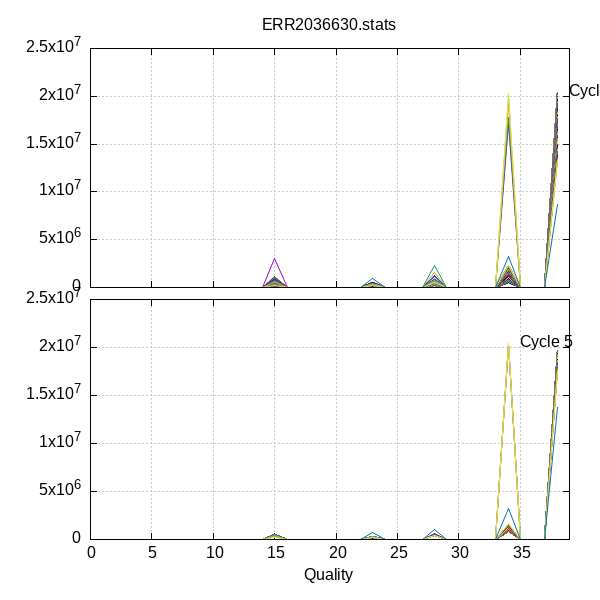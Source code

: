 
            set terminal png size 600,600 truecolor
            set output "ERR2036630-quals3.png"
            set grid xtics ytics y2tics back lc rgb "#cccccc"
            set multiplot
             set rmargin 0; set lmargin 0; set tmargin 0; set bmargin 0; set origin 0.15,0.52; set size 0.8,0.4
            set title "ERR2036630.stats" noenhanced
            set ylabel "Frequency (fwd reads)"
            set label "Cycle 11" at 38+1,20446296
            unset xlabel
            set xrange [0:39]
            set format x ""
            plot '-' using 1:2:3 with lines linecolor variable title ''
        1	0	1
2	0	1
3	0	1
4	0	1
5	0	1
6	0	1
7	0	1
8	0	1
9	0	1
10	0	1
11	0	1
12	0	1
13	0	1
14	0	1
15	2986707	1
16	0	1
17	0	1
18	0	1
19	0	1
20	0	1
21	0	1
22	0	1
23	0	1
24	0	1
25	0	1
26	0	1
27	0	1
28	1250377	1
29	0	1
30	0	1
31	0	1
32	0	1
33	0	1
34	17103580	1
35	0	1
36	0	1
37	0	1
38	0	1

1	0	2
2	0	2
3	56	2
4	0	2
5	0	2
6	0	2
7	0	2
8	0	2
9	0	2
10	0	2
11	0	2
12	0	2
13	0	2
14	0	2
15	1184996	2
16	0	2
17	0	2
18	0	2
19	0	2
20	0	2
21	0	2
22	0	2
23	0	2
24	0	2
25	0	2
26	0	2
27	0	2
28	2323467	2
29	0	2
30	0	2
31	0	2
32	0	2
33	0	2
34	17832145	2
35	0	2
36	0	2
37	0	2
38	0	2

1	0	3
2	0	3
3	0	3
4	0	3
5	0	3
6	0	3
7	0	3
8	0	3
9	0	3
10	0	3
11	0	3
12	0	3
13	0	3
14	0	3
15	347951	3
16	0	3
17	0	3
18	0	3
19	0	3
20	0	3
21	0	3
22	0	3
23	0	3
24	0	3
25	0	3
26	0	3
27	0	3
28	953198	3
29	0	3
30	0	3
31	0	3
32	0	3
33	0	3
34	20039515	3
35	0	3
36	0	3
37	0	3
38	0	3

1	0	4
2	0	4
3	0	4
4	0	4
5	0	4
6	0	4
7	0	4
8	0	4
9	0	4
10	0	4
11	0	4
12	0	4
13	0	4
14	0	4
15	523246	4
16	0	4
17	0	4
18	0	4
19	0	4
20	0	4
21	0	4
22	0	4
23	0	4
24	0	4
25	0	4
26	0	4
27	0	4
28	1521629	4
29	0	4
30	0	4
31	0	4
32	0	4
33	0	4
34	19295789	4
35	0	4
36	0	4
37	0	4
38	0	4

1	0	5
2	0	5
3	0	5
4	0	5
5	0	5
6	0	5
7	0	5
8	0	5
9	0	5
10	0	5
11	0	5
12	0	5
13	0	5
14	0	5
15	390995	5
16	0	5
17	0	5
18	0	5
19	0	5
20	0	5
21	0	5
22	0	5
23	0	5
24	0	5
25	0	5
26	0	5
27	0	5
28	620732	5
29	0	5
30	0	5
31	0	5
32	0	5
33	0	5
34	20322389	5
35	0	5
36	0	5
37	0	5
38	6548	5

1	0	6
2	0	6
3	0	6
4	0	6
5	0	6
6	0	6
7	0	6
8	0	6
9	0	6
10	0	6
11	0	6
12	0	6
13	0	6
14	0	6
15	333039	6
16	0	6
17	0	6
18	0	6
19	0	6
20	0	6
21	0	6
22	0	6
23	6	6
24	0	6
25	0	6
26	0	6
27	0	6
28	762862	6
29	0	6
30	0	6
31	0	6
32	0	6
33	0	6
34	1602099	6
35	0	6
36	0	6
37	0	6
38	18642658	6

1	0	7
2	0	7
3	0	7
4	0	7
5	0	7
6	0	7
7	0	7
8	0	7
9	0	7
10	0	7
11	0	7
12	0	7
13	0	7
14	0	7
15	238945	7
16	0	7
17	0	7
18	0	7
19	0	7
20	0	7
21	0	7
22	0	7
23	313	7
24	0	7
25	0	7
26	0	7
27	0	7
28	422439	7
29	0	7
30	0	7
31	0	7
32	0	7
33	0	7
34	1085088	7
35	0	7
36	0	7
37	0	7
38	19593879	7

1	0	8
2	0	8
3	0	8
4	0	8
5	0	8
6	0	8
7	0	8
8	0	8
9	0	8
10	0	8
11	0	8
12	0	8
13	0	8
14	0	8
15	191087	8
16	0	8
17	0	8
18	0	8
19	0	8
20	0	8
21	0	8
22	0	8
23	464	8
24	0	8
25	0	8
26	0	8
27	0	8
28	279317	8
29	0	8
30	0	8
31	0	8
32	0	8
33	0	8
34	688077	8
35	0	8
36	0	8
37	0	8
38	20181719	8

1	0	9
2	0	9
3	0	9
4	0	9
5	0	9
6	0	9
7	0	9
8	0	9
9	0	9
10	0	9
11	0	9
12	0	9
13	0	9
14	0	9
15	169796	9
16	0	9
17	0	9
18	0	9
19	0	9
20	0	9
21	0	9
22	0	9
23	738	9
24	0	9
25	0	9
26	0	9
27	0	9
28	241115	9
29	0	9
30	0	9
31	0	9
32	0	9
33	0	9
34	576591	9
35	0	9
36	0	9
37	0	9
38	20352424	9

1	0	10
2	0	10
3	0	10
4	0	10
5	0	10
6	0	10
7	0	10
8	0	10
9	0	10
10	0	10
11	0	10
12	0	10
13	0	10
14	0	10
15	176867	10
16	0	10
17	0	10
18	0	10
19	0	10
20	0	10
21	0	10
22	0	10
23	1416	10
24	0	10
25	0	10
26	0	10
27	0	10
28	250663	10
29	0	10
30	0	10
31	0	10
32	0	10
33	0	10
34	564253	10
35	0	10
36	0	10
37	0	10
38	20347465	10

1	0	11
2	0	11
3	0	11
4	0	11
5	0	11
6	0	11
7	0	11
8	0	11
9	0	11
10	0	11
11	0	11
12	0	11
13	0	11
14	0	11
15	152969	11
16	0	11
17	0	11
18	0	11
19	0	11
20	0	11
21	0	11
22	0	11
23	1695	11
24	0	11
25	0	11
26	0	11
27	0	11
28	219115	11
29	0	11
30	0	11
31	0	11
32	0	11
33	0	11
34	520589	11
35	0	11
36	0	11
37	0	11
38	20446296	11

1	0	12
2	0	12
3	0	12
4	0	12
5	0	12
6	0	12
7	0	12
8	0	12
9	0	12
10	0	12
11	0	12
12	0	12
13	0	12
14	0	12
15	155814	12
16	0	12
17	0	12
18	0	12
19	0	12
20	0	12
21	0	12
22	0	12
23	2097	12
24	0	12
25	0	12
26	0	12
27	0	12
28	235410	12
29	0	12
30	0	12
31	0	12
32	0	12
33	0	12
34	520992	12
35	0	12
36	0	12
37	0	12
38	20426351	12

1	0	13
2	0	13
3	0	13
4	0	13
5	0	13
6	0	13
7	0	13
8	0	13
9	0	13
10	0	13
11	0	13
12	0	13
13	0	13
14	0	13
15	161059	13
16	0	13
17	0	13
18	0	13
19	0	13
20	0	13
21	0	13
22	0	13
23	3633	13
24	0	13
25	0	13
26	0	13
27	0	13
28	239302	13
29	0	13
30	0	13
31	0	13
32	0	13
33	0	13
34	551525	13
35	0	13
36	0	13
37	0	13
38	20385145	13

1	0	14
2	0	14
3	0	14
4	0	14
5	0	14
6	0	14
7	0	14
8	0	14
9	0	14
10	0	14
11	0	14
12	0	14
13	0	14
14	0	14
15	156877	14
16	0	14
17	0	14
18	0	14
19	0	14
20	0	14
21	0	14
22	0	14
23	4460	14
24	0	14
25	0	14
26	0	14
27	0	14
28	237610	14
29	0	14
30	0	14
31	0	14
32	0	14
33	0	14
34	532604	14
35	0	14
36	0	14
37	0	14
38	20409113	14

1	0	15
2	0	15
3	0	15
4	0	15
5	0	15
6	0	15
7	0	15
8	0	15
9	0	15
10	0	15
11	0	15
12	0	15
13	0	15
14	0	15
15	152599	15
16	0	15
17	0	15
18	0	15
19	0	15
20	0	15
21	0	15
22	0	15
23	6625	15
24	0	15
25	0	15
26	0	15
27	0	15
28	232073	15
29	0	15
30	0	15
31	0	15
32	0	15
33	0	15
34	523523	15
35	0	15
36	0	15
37	0	15
38	20425844	15

1	0	16
2	0	16
3	0	16
4	0	16
5	0	16
6	0	16
7	0	16
8	0	16
9	0	16
10	0	16
11	0	16
12	0	16
13	0	16
14	0	16
15	161789	16
16	0	16
17	0	16
18	0	16
19	0	16
20	0	16
21	0	16
22	0	16
23	9143	16
24	0	16
25	0	16
26	0	16
27	0	16
28	241280	16
29	0	16
30	0	16
31	0	16
32	0	16
33	0	16
34	549319	16
35	0	16
36	0	16
37	0	16
38	20379133	16

1	0	17
2	0	17
3	17	17
4	0	17
5	0	17
6	0	17
7	0	17
8	0	17
9	0	17
10	0	17
11	0	17
12	0	17
13	0	17
14	0	17
15	157420	17
16	0	17
17	0	17
18	0	17
19	0	17
20	0	17
21	0	17
22	0	17
23	9461	17
24	0	17
25	0	17
26	0	17
27	0	17
28	240903	17
29	0	17
30	0	17
31	0	17
32	0	17
33	0	17
34	535398	17
35	0	17
36	0	17
37	0	17
38	20397465	17

1	0	18
2	0	18
3	610	18
4	0	18
5	0	18
6	0	18
7	0	18
8	0	18
9	0	18
10	0	18
11	0	18
12	0	18
13	0	18
14	0	18
15	161248	18
16	0	18
17	0	18
18	0	18
19	0	18
20	0	18
21	0	18
22	0	18
23	12974	18
24	0	18
25	0	18
26	0	18
27	0	18
28	239901	18
29	0	18
30	0	18
31	0	18
32	0	18
33	0	18
34	532179	18
35	0	18
36	0	18
37	0	18
38	20393752	18

1	0	19
2	0	19
3	0	19
4	0	19
5	0	19
6	0	19
7	0	19
8	0	19
9	0	19
10	0	19
11	0	19
12	0	19
13	0	19
14	0	19
15	157502	19
16	0	19
17	0	19
18	0	19
19	0	19
20	0	19
21	0	19
22	0	19
23	15358	19
24	0	19
25	0	19
26	0	19
27	0	19
28	234090	19
29	0	19
30	0	19
31	0	19
32	0	19
33	0	19
34	526820	19
35	0	19
36	0	19
37	0	19
38	20406894	19

1	0	20
2	0	20
3	0	20
4	0	20
5	0	20
6	0	20
7	0	20
8	0	20
9	0	20
10	0	20
11	0	20
12	0	20
13	0	20
14	0	20
15	161585	20
16	0	20
17	0	20
18	0	20
19	0	20
20	0	20
21	0	20
22	0	20
23	15435	20
24	0	20
25	0	20
26	0	20
27	0	20
28	232992	20
29	0	20
30	0	20
31	0	20
32	0	20
33	0	20
34	527831	20
35	0	20
36	0	20
37	0	20
38	20402821	20

1	0	21
2	0	21
3	0	21
4	0	21
5	0	21
6	0	21
7	0	21
8	0	21
9	0	21
10	0	21
11	0	21
12	0	21
13	0	21
14	0	21
15	157237	21
16	0	21
17	0	21
18	0	21
19	0	21
20	0	21
21	0	21
22	0	21
23	16218	21
24	0	21
25	0	21
26	0	21
27	0	21
28	228316	21
29	0	21
30	0	21
31	0	21
32	0	21
33	0	21
34	519867	21
35	0	21
36	0	21
37	0	21
38	20419026	21

1	0	22
2	0	22
3	0	22
4	0	22
5	0	22
6	0	22
7	0	22
8	0	22
9	0	22
10	0	22
11	0	22
12	0	22
13	0	22
14	0	22
15	164598	22
16	0	22
17	0	22
18	0	22
19	0	22
20	0	22
21	0	22
22	0	22
23	16180	22
24	0	22
25	0	22
26	0	22
27	0	22
28	233428	22
29	0	22
30	0	22
31	0	22
32	0	22
33	0	22
34	526576	22
35	0	22
36	0	22
37	0	22
38	20399882	22

1	0	23
2	0	23
3	0	23
4	0	23
5	0	23
6	0	23
7	0	23
8	0	23
9	0	23
10	0	23
11	0	23
12	0	23
13	0	23
14	0	23
15	176521	23
16	0	23
17	0	23
18	0	23
19	0	23
20	0	23
21	0	23
22	0	23
23	17751	23
24	0	23
25	0	23
26	0	23
27	0	23
28	242952	23
29	0	23
30	0	23
31	0	23
32	0	23
33	0	23
34	545935	23
35	0	23
36	0	23
37	0	23
38	20357505	23

1	0	24
2	0	24
3	0	24
4	0	24
5	0	24
6	0	24
7	0	24
8	0	24
9	0	24
10	0	24
11	0	24
12	0	24
13	0	24
14	0	24
15	168742	24
16	0	24
17	0	24
18	0	24
19	0	24
20	0	24
21	0	24
22	0	24
23	17664	24
24	0	24
25	0	24
26	0	24
27	0	24
28	239372	24
29	0	24
30	0	24
31	0	24
32	0	24
33	0	24
34	538811	24
35	0	24
36	0	24
37	0	24
38	20376075	24

1	0	25
2	0	25
3	0	25
4	0	25
5	0	25
6	0	25
7	0	25
8	0	25
9	0	25
10	0	25
11	0	25
12	0	25
13	0	25
14	0	25
15	170991	25
16	0	25
17	0	25
18	0	25
19	0	25
20	0	25
21	0	25
22	0	25
23	18072	25
24	0	25
25	0	25
26	0	25
27	0	25
28	240612	25
29	0	25
30	0	25
31	0	25
32	0	25
33	0	25
34	539140	25
35	0	25
36	0	25
37	0	25
38	20371849	25

1	0	26
2	0	26
3	0	26
4	0	26
5	0	26
6	0	26
7	0	26
8	0	26
9	0	26
10	0	26
11	0	26
12	0	26
13	0	26
14	0	26
15	183089	26
16	0	26
17	0	26
18	0	26
19	0	26
20	0	26
21	0	26
22	0	26
23	17119	26
24	0	26
25	0	26
26	0	26
27	0	26
28	243048	26
29	0	26
30	0	26
31	0	26
32	0	26
33	0	26
34	543288	26
35	0	26
36	0	26
37	0	26
38	20354120	26

1	0	27
2	0	27
3	0	27
4	0	27
5	0	27
6	0	27
7	0	27
8	0	27
9	0	27
10	0	27
11	0	27
12	0	27
13	0	27
14	0	27
15	185213	27
16	0	27
17	0	27
18	0	27
19	0	27
20	0	27
21	0	27
22	0	27
23	17430	27
24	0	27
25	0	27
26	0	27
27	0	27
28	248565	27
29	0	27
30	0	27
31	0	27
32	0	27
33	0	27
34	544630	27
35	0	27
36	0	27
37	0	27
38	20344826	27

1	0	28
2	0	28
3	0	28
4	0	28
5	0	28
6	0	28
7	0	28
8	0	28
9	0	28
10	0	28
11	0	28
12	0	28
13	0	28
14	0	28
15	188518	28
16	0	28
17	0	28
18	0	28
19	0	28
20	0	28
21	0	28
22	0	28
23	17441	28
24	0	28
25	0	28
26	0	28
27	0	28
28	251195	28
29	0	28
30	0	28
31	0	28
32	0	28
33	0	28
34	550719	28
35	0	28
36	0	28
37	0	28
38	20332791	28

1	0	29
2	0	29
3	0	29
4	0	29
5	0	29
6	0	29
7	0	29
8	0	29
9	0	29
10	0	29
11	0	29
12	0	29
13	0	29
14	0	29
15	192169	29
16	0	29
17	0	29
18	0	29
19	0	29
20	0	29
21	0	29
22	0	29
23	18184	29
24	0	29
25	0	29
26	0	29
27	0	29
28	256138	29
29	0	29
30	0	29
31	0	29
32	0	29
33	0	29
34	563033	29
35	0	29
36	0	29
37	0	29
38	20311140	29

1	0	30
2	0	30
3	0	30
4	0	30
5	0	30
6	0	30
7	0	30
8	0	30
9	0	30
10	0	30
11	0	30
12	0	30
13	0	30
14	0	30
15	193216	30
16	0	30
17	0	30
18	0	30
19	0	30
20	0	30
21	0	30
22	0	30
23	18104	30
24	0	30
25	0	30
26	0	30
27	0	30
28	256834	30
29	0	30
30	0	30
31	0	30
32	0	30
33	0	30
34	558054	30
35	0	30
36	0	30
37	0	30
38	20314456	30

1	0	31
2	0	31
3	0	31
4	0	31
5	0	31
6	0	31
7	0	31
8	0	31
9	0	31
10	0	31
11	0	31
12	0	31
13	0	31
14	0	31
15	196564	31
16	0	31
17	0	31
18	0	31
19	0	31
20	0	31
21	0	31
22	0	31
23	18237	31
24	0	31
25	0	31
26	0	31
27	0	31
28	262622	31
29	0	31
30	0	31
31	0	31
32	0	31
33	0	31
34	563234	31
35	0	31
36	0	31
37	0	31
38	20300007	31

1	0	32
2	0	32
3	0	32
4	0	32
5	0	32
6	0	32
7	0	32
8	0	32
9	0	32
10	0	32
11	0	32
12	0	32
13	0	32
14	0	32
15	201889	32
16	0	32
17	0	32
18	0	32
19	0	32
20	0	32
21	0	32
22	0	32
23	19520	32
24	0	32
25	0	32
26	0	32
27	0	32
28	268037	32
29	0	32
30	0	32
31	0	32
32	0	32
33	0	32
34	572702	32
35	0	32
36	0	32
37	0	32
38	20278516	32

1	0	33
2	0	33
3	0	33
4	0	33
5	0	33
6	0	33
7	0	33
8	0	33
9	0	33
10	0	33
11	0	33
12	0	33
13	0	33
14	0	33
15	204367	33
16	0	33
17	0	33
18	0	33
19	0	33
20	0	33
21	0	33
22	0	33
23	20506	33
24	0	33
25	0	33
26	0	33
27	0	33
28	271060	33
29	0	33
30	0	33
31	0	33
32	0	33
33	0	33
34	582366	33
35	0	33
36	0	33
37	0	33
38	20262365	33

1	0	34
2	0	34
3	0	34
4	0	34
5	0	34
6	0	34
7	0	34
8	0	34
9	0	34
10	0	34
11	0	34
12	0	34
13	0	34
14	0	34
15	207651	34
16	0	34
17	0	34
18	0	34
19	0	34
20	0	34
21	0	34
22	0	34
23	22795	34
24	0	34
25	0	34
26	0	34
27	0	34
28	275703	34
29	0	34
30	0	34
31	0	34
32	0	34
33	0	34
34	593587	34
35	0	34
36	0	34
37	0	34
38	20240928	34

1	0	35
2	0	35
3	0	35
4	0	35
5	0	35
6	0	35
7	0	35
8	0	35
9	0	35
10	0	35
11	0	35
12	0	35
13	0	35
14	0	35
15	216770	35
16	0	35
17	0	35
18	0	35
19	0	35
20	0	35
21	0	35
22	0	35
23	23710	35
24	0	35
25	0	35
26	0	35
27	0	35
28	287593	35
29	0	35
30	0	35
31	0	35
32	0	35
33	0	35
34	613691	35
35	0	35
36	0	35
37	0	35
38	20198900	35

1	0	36
2	0	36
3	0	36
4	0	36
5	0	36
6	0	36
7	0	36
8	0	36
9	0	36
10	0	36
11	0	36
12	0	36
13	0	36
14	0	36
15	208440	36
16	0	36
17	0	36
18	0	36
19	0	36
20	0	36
21	0	36
22	0	36
23	21395	36
24	0	36
25	0	36
26	0	36
27	0	36
28	286020	36
29	0	36
30	0	36
31	0	36
32	0	36
33	0	36
34	612578	36
35	0	36
36	0	36
37	0	36
38	20212231	36

1	0	37
2	0	37
3	0	37
4	0	37
5	0	37
6	0	37
7	0	37
8	0	37
9	0	37
10	0	37
11	0	37
12	0	37
13	0	37
14	0	37
15	212516	37
16	0	37
17	0	37
18	0	37
19	0	37
20	0	37
21	0	37
22	0	37
23	19416	37
24	0	37
25	0	37
26	0	37
27	0	37
28	279263	37
29	0	37
30	0	37
31	0	37
32	0	37
33	0	37
34	602104	37
35	0	37
36	0	37
37	0	37
38	20225451	37

1	0	38
2	0	38
3	0	38
4	0	38
5	0	38
6	0	38
7	0	38
8	0	38
9	0	38
10	0	38
11	0	38
12	0	38
13	0	38
14	0	38
15	223133	38
16	0	38
17	0	38
18	0	38
19	0	38
20	0	38
21	0	38
22	0	38
23	24975	38
24	0	38
25	0	38
26	0	38
27	0	38
28	294950	38
29	0	38
30	0	38
31	0	38
32	0	38
33	0	38
34	619383	38
35	0	38
36	0	38
37	0	38
38	20174320	38

1	0	39
2	0	39
3	0	39
4	0	39
5	0	39
6	0	39
7	0	39
8	0	39
9	0	39
10	0	39
11	0	39
12	0	39
13	0	39
14	0	39
15	238043	39
16	0	39
17	0	39
18	0	39
19	0	39
20	0	39
21	0	39
22	0	39
23	27858	39
24	0	39
25	0	39
26	0	39
27	0	39
28	313705	39
29	0	39
30	0	39
31	0	39
32	0	39
33	0	39
34	655647	39
35	0	39
36	0	39
37	0	39
38	20099554	39

1	0	40
2	0	40
3	109	40
4	0	40
5	0	40
6	0	40
7	0	40
8	0	40
9	0	40
10	0	40
11	0	40
12	0	40
13	0	40
14	0	40
15	228717	40
16	0	40
17	0	40
18	0	40
19	0	40
20	0	40
21	0	40
22	0	40
23	27539	40
24	0	40
25	0	40
26	0	40
27	0	40
28	309171	40
29	0	40
30	0	40
31	0	40
32	0	40
33	0	40
34	657558	40
35	0	40
36	0	40
37	0	40
38	20109811	40

1	0	41
2	0	41
3	0	41
4	0	41
5	0	41
6	0	41
7	0	41
8	0	41
9	0	41
10	0	41
11	0	41
12	0	41
13	0	41
14	0	41
15	223664	41
16	0	41
17	0	41
18	0	41
19	0	41
20	0	41
21	0	41
22	0	41
23	27863	41
24	0	41
25	0	41
26	0	41
27	0	41
28	303832	41
29	0	41
30	0	41
31	0	41
32	0	41
33	0	41
34	650964	41
35	0	41
36	0	41
37	0	41
38	20124603	41

1	0	42
2	0	42
3	0	42
4	0	42
5	0	42
6	0	42
7	0	42
8	0	42
9	0	42
10	0	42
11	0	42
12	0	42
13	0	42
14	0	42
15	239386	42
16	0	42
17	0	42
18	0	42
19	0	42
20	0	42
21	0	42
22	0	42
23	30687	42
24	0	42
25	0	42
26	0	42
27	0	42
28	304880	42
29	0	42
30	0	42
31	0	42
32	0	42
33	0	42
34	666410	42
35	0	42
36	0	42
37	0	42
38	20087506	42

1	0	43
2	0	43
3	0	43
4	0	43
5	0	43
6	0	43
7	0	43
8	0	43
9	0	43
10	0	43
11	0	43
12	0	43
13	0	43
14	0	43
15	240408	43
16	0	43
17	0	43
18	0	43
19	0	43
20	0	43
21	0	43
22	0	43
23	30693	43
24	0	43
25	0	43
26	0	43
27	0	43
28	314000	43
29	0	43
30	0	43
31	0	43
32	0	43
33	0	43
34	677608	43
35	0	43
36	0	43
37	0	43
38	20064025	43

1	0	44
2	0	44
3	0	44
4	0	44
5	0	44
6	0	44
7	0	44
8	0	44
9	0	44
10	0	44
11	0	44
12	0	44
13	0	44
14	0	44
15	247348	44
16	0	44
17	0	44
18	0	44
19	0	44
20	0	44
21	0	44
22	0	44
23	32010	44
24	0	44
25	0	44
26	0	44
27	0	44
28	316548	44
29	0	44
30	0	44
31	0	44
32	0	44
33	0	44
34	689010	44
35	0	44
36	0	44
37	0	44
38	20039636	44

1	0	45
2	0	45
3	0	45
4	0	45
5	0	45
6	0	45
7	0	45
8	0	45
9	0	45
10	0	45
11	0	45
12	0	45
13	0	45
14	0	45
15	244384	45
16	0	45
17	0	45
18	0	45
19	0	45
20	0	45
21	0	45
22	0	45
23	31960	45
24	0	45
25	0	45
26	0	45
27	0	45
28	317733	45
29	0	45
30	0	45
31	0	45
32	0	45
33	0	45
34	691573	45
35	0	45
36	0	45
37	0	45
38	20036498	45

1	0	46
2	0	46
3	100	46
4	0	46
5	0	46
6	0	46
7	0	46
8	0	46
9	0	46
10	0	46
11	0	46
12	0	46
13	0	46
14	0	46
15	252812	46
16	0	46
17	0	46
18	0	46
19	0	46
20	0	46
21	0	46
22	0	46
23	32507	46
24	0	46
25	0	46
26	0	46
27	0	46
28	325975	46
29	0	46
30	0	46
31	0	46
32	0	46
33	0	46
34	712723	46
35	0	46
36	0	46
37	0	46
38	19995397	46

1	0	47
2	0	47
3	197	47
4	0	47
5	0	47
6	0	47
7	0	47
8	0	47
9	0	47
10	0	47
11	0	47
12	0	47
13	0	47
14	0	47
15	257268	47
16	0	47
17	0	47
18	0	47
19	0	47
20	0	47
21	0	47
22	0	47
23	29858	47
24	0	47
25	0	47
26	0	47
27	0	47
28	328345	47
29	0	47
30	0	47
31	0	47
32	0	47
33	0	47
34	709750	47
35	0	47
36	0	47
37	0	47
38	19991505	47

1	0	48
2	0	48
3	0	48
4	0	48
5	0	48
6	0	48
7	0	48
8	0	48
9	0	48
10	0	48
11	0	48
12	0	48
13	0	48
14	0	48
15	255870	48
16	0	48
17	0	48
18	0	48
19	0	48
20	0	48
21	0	48
22	0	48
23	31617	48
24	0	48
25	0	48
26	0	48
27	0	48
28	333119	48
29	0	48
30	0	48
31	0	48
32	0	48
33	0	48
34	726263	48
35	0	48
36	0	48
37	0	48
38	19967680	48

1	0	49
2	0	49
3	52	49
4	0	49
5	0	49
6	0	49
7	0	49
8	0	49
9	0	49
10	0	49
11	0	49
12	0	49
13	0	49
14	0	49
15	256079	49
16	0	49
17	0	49
18	0	49
19	0	49
20	0	49
21	0	49
22	0	49
23	33787	49
24	0	49
25	0	49
26	0	49
27	0	49
28	336041	49
29	0	49
30	0	49
31	0	49
32	0	49
33	0	49
34	732618	49
35	0	49
36	0	49
37	0	49
38	19953368	49

1	0	50
2	0	50
3	45	50
4	0	50
5	0	50
6	0	50
7	0	50
8	0	50
9	0	50
10	0	50
11	0	50
12	0	50
13	0	50
14	0	50
15	262974	50
16	0	50
17	0	50
18	0	50
19	0	50
20	0	50
21	0	50
22	0	50
23	36285	50
24	0	50
25	0	50
26	0	50
27	0	50
28	345179	50
29	0	50
30	0	50
31	0	50
32	0	50
33	0	50
34	749967	50
35	0	50
36	0	50
37	0	50
38	19914834	50

1	0	51
2	0	51
3	196	51
4	0	51
5	0	51
6	0	51
7	0	51
8	0	51
9	0	51
10	0	51
11	0	51
12	0	51
13	0	51
14	0	51
15	270510	51
16	0	51
17	0	51
18	0	51
19	0	51
20	0	51
21	0	51
22	0	51
23	41300	51
24	0	51
25	0	51
26	0	51
27	0	51
28	362514	51
29	0	51
30	0	51
31	0	51
32	0	51
33	0	51
34	793166	51
35	0	51
36	0	51
37	0	51
38	19838739	51

1	0	52
2	0	52
3	82	52
4	0	52
5	0	52
6	0	52
7	0	52
8	0	52
9	0	52
10	0	52
11	0	52
12	0	52
13	0	52
14	0	52
15	274059	52
16	0	52
17	0	52
18	0	52
19	0	52
20	0	52
21	0	52
22	0	52
23	38142	52
24	0	52
25	0	52
26	0	52
27	0	52
28	363583	52
29	0	52
30	0	52
31	0	52
32	0	52
33	0	52
34	790818	52
35	0	52
36	0	52
37	0	52
38	19836964	52

1	0	53
2	0	53
3	0	53
4	0	53
5	0	53
6	0	53
7	0	53
8	0	53
9	0	53
10	0	53
11	0	53
12	0	53
13	0	53
14	0	53
15	284029	53
16	0	53
17	0	53
18	0	53
19	0	53
20	0	53
21	0	53
22	0	53
23	33590	53
24	0	53
25	0	53
26	0	53
27	0	53
28	373809	53
29	0	53
30	0	53
31	0	53
32	0	53
33	0	53
34	786511	53
35	0	53
36	0	53
37	0	53
38	19822694	53

1	0	54
2	0	54
3	0	54
4	0	54
5	0	54
6	0	54
7	0	54
8	0	54
9	0	54
10	0	54
11	0	54
12	0	54
13	0	54
14	0	54
15	293185	54
16	0	54
17	0	54
18	0	54
19	0	54
20	0	54
21	0	54
22	0	54
23	35685	54
24	0	54
25	0	54
26	0	54
27	0	54
28	384594	54
29	0	54
30	0	54
31	0	54
32	0	54
33	0	54
34	836076	54
35	0	54
36	0	54
37	0	54
38	19747635	54

1	0	55
2	0	55
3	0	55
4	0	55
5	0	55
6	0	55
7	0	55
8	0	55
9	0	55
10	0	55
11	0	55
12	0	55
13	0	55
14	0	55
15	318779	55
16	0	55
17	0	55
18	0	55
19	0	55
20	0	55
21	0	55
22	0	55
23	44786	55
24	0	55
25	0	55
26	0	55
27	0	55
28	413923	55
29	0	55
30	0	55
31	0	55
32	0	55
33	0	55
34	916118	55
35	0	55
36	0	55
37	0	55
38	19600218	55

1	0	56
2	0	56
3	0	56
4	0	56
5	0	56
6	0	56
7	0	56
8	0	56
9	0	56
10	0	56
11	0	56
12	0	56
13	0	56
14	0	56
15	329777	56
16	0	56
17	0	56
18	0	56
19	0	56
20	0	56
21	0	56
22	0	56
23	44515	56
24	0	56
25	0	56
26	0	56
27	0	56
28	431876	56
29	0	56
30	0	56
31	0	56
32	0	56
33	0	56
34	936837	56
35	0	56
36	0	56
37	0	56
38	19547347	56

1	0	57
2	0	57
3	0	57
4	0	57
5	0	57
6	0	57
7	0	57
8	0	57
9	0	57
10	0	57
11	0	57
12	0	57
13	0	57
14	0	57
15	384318	57
16	0	57
17	0	57
18	0	57
19	0	57
20	0	57
21	0	57
22	0	57
23	49233	57
24	0	57
25	0	57
26	0	57
27	0	57
28	509605	57
29	0	57
30	0	57
31	0	57
32	0	57
33	0	57
34	1015209	57
35	0	57
36	0	57
37	0	57
38	19327984	57

1	0	58
2	0	58
3	0	58
4	0	58
5	0	58
6	0	58
7	0	58
8	0	58
9	0	58
10	0	58
11	0	58
12	0	58
13	0	58
14	0	58
15	352527	58
16	0	58
17	0	58
18	0	58
19	0	58
20	0	58
21	0	58
22	0	58
23	49241	58
24	0	58
25	0	58
26	0	58
27	0	58
28	472656	58
29	0	58
30	0	58
31	0	58
32	0	58
33	0	58
34	999325	58
35	0	58
36	0	58
37	0	58
38	19408846	58

1	0	59
2	0	59
3	0	59
4	0	59
5	0	59
6	0	59
7	0	59
8	0	59
9	0	59
10	0	59
11	0	59
12	0	59
13	0	59
14	0	59
15	361528	59
16	0	59
17	0	59
18	0	59
19	0	59
20	0	59
21	0	59
22	0	59
23	50128	59
24	0	59
25	0	59
26	0	59
27	0	59
28	464367	59
29	0	59
30	0	59
31	0	59
32	0	59
33	0	59
34	1010866	59
35	0	59
36	0	59
37	0	59
38	19391426	59

1	0	60
2	0	60
3	0	60
4	0	60
5	0	60
6	0	60
7	0	60
8	0	60
9	0	60
10	0	60
11	0	60
12	0	60
13	0	60
14	0	60
15	373117	60
16	0	60
17	0	60
18	0	60
19	0	60
20	0	60
21	0	60
22	0	60
23	54323	60
24	0	60
25	0	60
26	0	60
27	0	60
28	475511	60
29	0	60
30	0	60
31	0	60
32	0	60
33	0	60
34	1052919	60
35	0	60
36	0	60
37	0	60
38	19318030	60

1	0	61
2	0	61
3	0	61
4	0	61
5	0	61
6	0	61
7	0	61
8	0	61
9	0	61
10	0	61
11	0	61
12	0	61
13	0	61
14	0	61
15	395832	61
16	0	61
17	0	61
18	0	61
19	0	61
20	0	61
21	0	61
22	0	61
23	58878	61
24	0	61
25	0	61
26	0	61
27	0	61
28	490950	61
29	0	61
30	0	61
31	0	61
32	0	61
33	0	61
34	1067209	61
35	0	61
36	0	61
37	0	61
38	19256380	61

1	0	62
2	0	62
3	0	62
4	0	62
5	0	62
6	0	62
7	0	62
8	0	62
9	0	62
10	0	62
11	0	62
12	0	62
13	0	62
14	0	62
15	387005	62
16	0	62
17	0	62
18	0	62
19	0	62
20	0	62
21	0	62
22	0	62
23	62560	62
24	0	62
25	0	62
26	0	62
27	0	62
28	489485	62
29	0	62
30	0	62
31	0	62
32	0	62
33	0	62
34	1121963	62
35	0	62
36	0	62
37	0	62
38	19203350	62

1	0	63
2	0	63
3	0	63
4	0	63
5	0	63
6	0	63
7	0	63
8	0	63
9	0	63
10	0	63
11	0	63
12	0	63
13	0	63
14	0	63
15	399044	63
16	0	63
17	0	63
18	0	63
19	0	63
20	0	63
21	0	63
22	0	63
23	73985	63
24	0	63
25	0	63
26	0	63
27	0	63
28	495507	63
29	0	63
30	0	63
31	0	63
32	0	63
33	0	63
34	1113811	63
35	0	63
36	0	63
37	0	63
38	19176410	63

1	0	64
2	0	64
3	0	64
4	0	64
5	0	64
6	0	64
7	0	64
8	0	64
9	0	64
10	0	64
11	0	64
12	0	64
13	0	64
14	0	64
15	416544	64
16	0	64
17	0	64
18	0	64
19	0	64
20	0	64
21	0	64
22	0	64
23	77328	64
24	0	64
25	0	64
26	0	64
27	0	64
28	517690	64
29	0	64
30	0	64
31	0	64
32	0	64
33	0	64
34	1184722	64
35	0	64
36	0	64
37	0	64
38	19056092	64

1	0	65
2	0	65
3	0	65
4	0	65
5	0	65
6	0	65
7	0	65
8	0	65
9	0	65
10	0	65
11	0	65
12	0	65
13	0	65
14	0	65
15	417428	65
16	0	65
17	0	65
18	0	65
19	0	65
20	0	65
21	0	65
22	0	65
23	83812	65
24	0	65
25	0	65
26	0	65
27	0	65
28	516682	65
29	0	65
30	0	65
31	0	65
32	0	65
33	0	65
34	1193200	65
35	0	65
36	0	65
37	0	65
38	19034516	65

1	0	66
2	0	66
3	0	66
4	0	66
5	0	66
6	0	66
7	0	66
8	0	66
9	0	66
10	0	66
11	0	66
12	0	66
13	0	66
14	0	66
15	449845	66
16	0	66
17	0	66
18	0	66
19	0	66
20	0	66
21	0	66
22	0	66
23	86520	66
24	0	66
25	0	66
26	0	66
27	0	66
28	535141	66
29	0	66
30	0	66
31	0	66
32	0	66
33	0	66
34	1224111	66
35	0	66
36	0	66
37	0	66
38	18942769	66

1	0	67
2	0	67
3	0	67
4	0	67
5	0	67
6	0	67
7	0	67
8	0	67
9	0	67
10	0	67
11	0	67
12	0	67
13	0	67
14	0	67
15	481646	67
16	0	67
17	0	67
18	0	67
19	0	67
20	0	67
21	0	67
22	0	67
23	95036	67
24	0	67
25	0	67
26	0	67
27	0	67
28	562769	67
29	0	67
30	0	67
31	0	67
32	0	67
33	0	67
34	1265927	67
35	0	67
36	0	67
37	0	67
38	18825554	67

1	0	68
2	0	68
3	0	68
4	0	68
5	0	68
6	0	68
7	0	68
8	0	68
9	0	68
10	0	68
11	0	68
12	0	68
13	0	68
14	0	68
15	476453	68
16	0	68
17	0	68
18	0	68
19	0	68
20	0	68
21	0	68
22	0	68
23	122061	68
24	0	68
25	0	68
26	0	68
27	0	68
28	556710	68
29	0	68
30	0	68
31	0	68
32	0	68
33	0	68
34	1245184	68
35	0	68
36	0	68
37	0	68
38	18822919	68

1	0	69
2	0	69
3	0	69
4	0	69
5	0	69
6	0	69
7	0	69
8	0	69
9	0	69
10	0	69
11	0	69
12	0	69
13	0	69
14	0	69
15	452107	69
16	0	69
17	0	69
18	0	69
19	0	69
20	0	69
21	0	69
22	0	69
23	123782	69
24	0	69
25	0	69
26	0	69
27	0	69
28	534544	69
29	0	69
30	0	69
31	0	69
32	0	69
33	0	69
34	1234309	69
35	0	69
36	0	69
37	0	69
38	18870547	69

1	0	70
2	0	70
3	0	70
4	0	70
5	0	70
6	0	70
7	0	70
8	0	70
9	0	70
10	0	70
11	0	70
12	0	70
13	0	70
14	0	70
15	462744	70
16	0	70
17	0	70
18	0	70
19	0	70
20	0	70
21	0	70
22	0	70
23	125282	70
24	0	70
25	0	70
26	0	70
27	0	70
28	538204	70
29	0	70
30	0	70
31	0	70
32	0	70
33	0	70
34	1231959	70
35	0	70
36	0	70
37	0	70
38	18847857	70

1	0	71
2	0	71
3	0	71
4	0	71
5	0	71
6	0	71
7	0	71
8	0	71
9	0	71
10	0	71
11	0	71
12	0	71
13	0	71
14	0	71
15	492950	71
16	0	71
17	0	71
18	0	71
19	0	71
20	0	71
21	0	71
22	0	71
23	135306	71
24	0	71
25	0	71
26	0	71
27	0	71
28	556487	71
29	0	71
30	0	71
31	0	71
32	0	71
33	0	71
34	1262009	71
35	0	71
36	0	71
37	0	71
38	18748501	71

1	0	72
2	0	72
3	0	72
4	0	72
5	0	72
6	0	72
7	0	72
8	0	72
9	0	72
10	0	72
11	0	72
12	0	72
13	0	72
14	0	72
15	526342	72
16	0	72
17	0	72
18	0	72
19	0	72
20	0	72
21	0	72
22	0	72
23	149952	72
24	0	72
25	0	72
26	0	72
27	0	72
28	580785	72
29	0	72
30	0	72
31	0	72
32	0	72
33	0	72
34	1301913	72
35	0	72
36	0	72
37	0	72
38	18624613	72

1	0	73
2	0	73
3	0	73
4	0	73
5	0	73
6	0	73
7	0	73
8	0	73
9	0	73
10	0	73
11	0	73
12	0	73
13	0	73
14	0	73
15	544016	73
16	0	73
17	0	73
18	0	73
19	0	73
20	0	73
21	0	73
22	0	73
23	161473	73
24	0	73
25	0	73
26	0	73
27	0	73
28	604437	73
29	0	73
30	0	73
31	0	73
32	0	73
33	0	73
34	1335510	73
35	0	73
36	0	73
37	0	73
38	18525795	73

1	0	74
2	0	74
3	11	74
4	0	74
5	0	74
6	0	74
7	0	74
8	0	74
9	0	74
10	0	74
11	0	74
12	0	74
13	0	74
14	0	74
15	571771	74
16	0	74
17	0	74
18	0	74
19	0	74
20	0	74
21	0	74
22	0	74
23	180843	74
24	0	74
25	0	74
26	0	74
27	0	74
28	630860	74
29	0	74
30	0	74
31	0	74
32	0	74
33	0	74
34	1382159	74
35	0	74
36	0	74
37	0	74
38	18391911	74

1	0	75
2	0	75
3	35	75
4	0	75
5	0	75
6	0	75
7	0	75
8	0	75
9	0	75
10	0	75
11	0	75
12	0	75
13	0	75
14	0	75
15	596765	75
16	0	75
17	0	75
18	0	75
19	0	75
20	0	75
21	0	75
22	0	75
23	195294	75
24	0	75
25	0	75
26	0	75
27	0	75
28	648975	75
29	0	75
30	0	75
31	0	75
32	0	75
33	0	75
34	1404675	75
35	0	75
36	0	75
37	0	75
38	18296183	75

1	0	76
2	0	76
3	0	76
4	0	76
5	0	76
6	0	76
7	0	76
8	0	76
9	0	76
10	0	76
11	0	76
12	0	76
13	0	76
14	0	76
15	589957	76
16	0	76
17	0	76
18	0	76
19	0	76
20	0	76
21	0	76
22	0	76
23	199401	76
24	0	76
25	0	76
26	0	76
27	0	76
28	654628	76
29	0	76
30	0	76
31	0	76
32	0	76
33	0	76
34	1400881	76
35	0	76
36	0	76
37	0	76
38	18279448	76

1	0	77
2	0	77
3	1	77
4	0	77
5	0	77
6	0	77
7	0	77
8	0	77
9	0	77
10	0	77
11	0	77
12	0	77
13	0	77
14	0	77
15	637758	77
16	0	77
17	0	77
18	0	77
19	0	77
20	0	77
21	0	77
22	0	77
23	206602	77
24	0	77
25	0	77
26	0	77
27	0	77
28	667033	77
29	0	77
30	0	77
31	0	77
32	0	77
33	0	77
34	1412455	77
35	0	77
36	0	77
37	0	77
38	18183332	77

1	0	78
2	0	78
3	7	78
4	0	78
5	0	78
6	0	78
7	0	78
8	0	78
9	0	78
10	0	78
11	0	78
12	0	78
13	0	78
14	0	78
15	678714	78
16	0	78
17	0	78
18	0	78
19	0	78
20	0	78
21	0	78
22	0	78
23	231197	78
24	0	78
25	0	78
26	0	78
27	0	78
28	691866	78
29	0	78
30	0	78
31	0	78
32	0	78
33	0	78
34	1439032	78
35	0	78
36	0	78
37	0	78
38	18050531	78

1	0	79
2	0	79
3	14	79
4	0	79
5	0	79
6	0	79
7	0	79
8	0	79
9	0	79
10	0	79
11	0	79
12	0	79
13	0	79
14	0	79
15	619580	79
16	0	79
17	0	79
18	0	79
19	0	79
20	0	79
21	0	79
22	0	79
23	232382	79
24	0	79
25	0	79
26	0	79
27	0	79
28	677283	79
29	0	79
30	0	79
31	0	79
32	0	79
33	0	79
34	1454987	79
35	0	79
36	0	79
37	0	79
38	18091557	79

1	0	80
2	0	80
3	63	80
4	0	80
5	0	80
6	0	80
7	0	80
8	0	80
9	0	80
10	0	80
11	0	80
12	0	80
13	0	80
14	0	80
15	639199	80
16	0	80
17	0	80
18	0	80
19	0	80
20	0	80
21	0	80
22	0	80
23	229613	80
24	0	80
25	0	80
26	0	80
27	0	80
28	680490	80
29	0	80
30	0	80
31	0	80
32	0	80
33	0	80
34	1468867	80
35	0	80
36	0	80
37	0	80
38	18040655	80

1	0	81
2	0	81
3	34	81
4	0	81
5	0	81
6	0	81
7	0	81
8	0	81
9	0	81
10	0	81
11	0	81
12	0	81
13	0	81
14	0	81
15	701345	81
16	0	81
17	0	81
18	0	81
19	0	81
20	0	81
21	0	81
22	0	81
23	251656	81
24	0	81
25	0	81
26	0	81
27	0	81
28	712822	81
29	0	81
30	0	81
31	0	81
32	0	81
33	0	81
34	1515313	81
35	0	81
36	0	81
37	0	81
38	17858438	81

1	0	82
2	0	82
3	0	82
4	0	82
5	0	82
6	0	82
7	0	82
8	0	82
9	0	82
10	0	82
11	0	82
12	0	82
13	0	82
14	0	82
15	670650	82
16	0	82
17	0	82
18	0	82
19	0	82
20	0	82
21	0	82
22	0	82
23	248689	82
24	0	82
25	0	82
26	0	82
27	0	82
28	708653	82
29	0	82
30	0	82
31	0	82
32	0	82
33	0	82
34	1527482	82
35	0	82
36	0	82
37	0	82
38	17864852	82

1	0	83
2	0	83
3	0	83
4	0	83
5	0	83
6	0	83
7	0	83
8	0	83
9	0	83
10	0	83
11	0	83
12	0	83
13	0	83
14	0	83
15	696119	83
16	0	83
17	0	83
18	0	83
19	0	83
20	0	83
21	0	83
22	0	83
23	249372	83
24	0	83
25	0	83
26	0	83
27	0	83
28	717077	83
29	0	83
30	0	83
31	0	83
32	0	83
33	0	83
34	1526128	83
35	0	83
36	0	83
37	0	83
38	17810499	83

1	0	84
2	0	84
3	0	84
4	0	84
5	0	84
6	0	84
7	0	84
8	0	84
9	0	84
10	0	84
11	0	84
12	0	84
13	0	84
14	0	84
15	713089	84
16	0	84
17	0	84
18	0	84
19	0	84
20	0	84
21	0	84
22	0	84
23	266082	84
24	0	84
25	0	84
26	0	84
27	0	84
28	726979	84
29	0	84
30	0	84
31	0	84
32	0	84
33	0	84
34	1541575	84
35	0	84
36	0	84
37	0	84
38	17729310	84

1	0	85
2	0	85
3	0	85
4	0	85
5	0	85
6	0	85
7	0	85
8	0	85
9	0	85
10	0	85
11	0	85
12	0	85
13	0	85
14	0	85
15	682698	85
16	0	85
17	0	85
18	0	85
19	0	85
20	0	85
21	0	85
22	0	85
23	265830	85
24	0	85
25	0	85
26	0	85
27	0	85
28	719761	85
29	0	85
30	0	85
31	0	85
32	0	85
33	0	85
34	1544935	85
35	0	85
36	0	85
37	0	85
38	17739489	85

1	0	86
2	0	86
3	0	86
4	0	86
5	0	86
6	0	86
7	0	86
8	0	86
9	0	86
10	0	86
11	0	86
12	0	86
13	0	86
14	0	86
15	702778	86
16	0	86
17	0	86
18	0	86
19	0	86
20	0	86
21	0	86
22	0	86
23	273405	86
24	0	86
25	0	86
26	0	86
27	0	86
28	727383	86
29	0	86
30	0	86
31	0	86
32	0	86
33	0	86
34	1573785	86
35	0	86
36	0	86
37	0	86
38	17649138	86

1	0	87
2	0	87
3	0	87
4	0	87
5	0	87
6	0	87
7	0	87
8	0	87
9	0	87
10	0	87
11	0	87
12	0	87
13	0	87
14	0	87
15	717894	87
16	0	87
17	0	87
18	0	87
19	0	87
20	0	87
21	0	87
22	0	87
23	280222	87
24	0	87
25	0	87
26	0	87
27	0	87
28	738211	87
29	0	87
30	0	87
31	0	87
32	0	87
33	0	87
34	1606354	87
35	0	87
36	0	87
37	0	87
38	17554568	87

1	0	88
2	0	88
3	0	88
4	0	88
5	0	88
6	0	88
7	0	88
8	0	88
9	0	88
10	0	88
11	0	88
12	0	88
13	0	88
14	0	88
15	777981	88
16	0	88
17	0	88
18	0	88
19	0	88
20	0	88
21	0	88
22	0	88
23	299320	88
24	0	88
25	0	88
26	0	88
27	0	88
28	752361	88
29	0	88
30	0	88
31	0	88
32	0	88
33	0	88
34	1638450	88
35	0	88
36	0	88
37	0	88
38	17394792	88

1	0	89
2	0	89
3	0	89
4	0	89
5	0	89
6	0	89
7	0	89
8	0	89
9	0	89
10	0	89
11	0	89
12	0	89
13	0	89
14	0	89
15	760531	89
16	0	89
17	0	89
18	0	89
19	0	89
20	0	89
21	0	89
22	0	89
23	317376	89
24	0	89
25	0	89
26	0	89
27	0	89
28	762983	89
29	0	89
30	0	89
31	0	89
32	0	89
33	0	89
34	1660970	89
35	0	89
36	0	89
37	0	89
38	17323941	89

1	0	90
2	0	90
3	0	90
4	0	90
5	0	90
6	0	90
7	0	90
8	0	90
9	0	90
10	0	90
11	0	90
12	0	90
13	0	90
14	0	90
15	830692	90
16	0	90
17	0	90
18	0	90
19	0	90
20	0	90
21	0	90
22	0	90
23	336812	90
24	0	90
25	0	90
26	0	90
27	0	90
28	780721	90
29	0	90
30	0	90
31	0	90
32	0	90
33	0	90
34	1690375	90
35	0	90
36	0	90
37	0	90
38	17144150	90

1	0	91
2	0	91
3	0	91
4	0	91
5	0	91
6	0	91
7	0	91
8	0	91
9	0	91
10	0	91
11	0	91
12	0	91
13	0	91
14	0	91
15	893522	91
16	0	91
17	0	91
18	0	91
19	0	91
20	0	91
21	0	91
22	0	91
23	356846	91
24	0	91
25	0	91
26	0	91
27	0	91
28	813509	91
29	0	91
30	0	91
31	0	91
32	0	91
33	0	91
34	1694466	91
35	0	91
36	0	91
37	0	91
38	16984308	91

1	0	92
2	0	92
3	0	92
4	0	92
5	0	92
6	0	92
7	0	92
8	0	92
9	0	92
10	0	92
11	0	92
12	0	92
13	0	92
14	0	92
15	923237	92
16	0	92
17	0	92
18	0	92
19	0	92
20	0	92
21	0	92
22	0	92
23	385322	92
24	0	92
25	0	92
26	0	92
27	0	92
28	828127	92
29	0	92
30	0	92
31	0	92
32	0	92
33	0	92
34	1725970	92
35	0	92
36	0	92
37	0	92
38	16839281	92

1	0	93
2	0	93
3	0	93
4	0	93
5	0	93
6	0	93
7	0	93
8	0	93
9	0	93
10	0	93
11	0	93
12	0	93
13	0	93
14	0	93
15	839588	93
16	0	93
17	0	93
18	0	93
19	0	93
20	0	93
21	0	93
22	0	93
23	390347	93
24	0	93
25	0	93
26	0	93
27	0	93
28	805432	93
29	0	93
30	0	93
31	0	93
32	0	93
33	0	93
34	1751882	93
35	0	93
36	0	93
37	0	93
38	16872872	93

1	0	94
2	0	94
3	0	94
4	0	94
5	0	94
6	0	94
7	0	94
8	0	94
9	0	94
10	0	94
11	0	94
12	0	94
13	0	94
14	0	94
15	848796	94
16	0	94
17	0	94
18	0	94
19	0	94
20	0	94
21	0	94
22	0	94
23	366448	94
24	0	94
25	0	94
26	0	94
27	0	94
28	796724	94
29	0	94
30	0	94
31	0	94
32	0	94
33	0	94
34	1738465	94
35	0	94
36	0	94
37	0	94
38	16860241	94

1	0	95
2	0	95
3	0	95
4	0	95
5	0	95
6	0	95
7	0	95
8	0	95
9	0	95
10	0	95
11	0	95
12	0	95
13	0	95
14	0	95
15	907359	95
16	0	95
17	0	95
18	0	95
19	0	95
20	0	95
21	0	95
22	0	95
23	374332	95
24	0	95
25	0	95
26	0	95
27	0	95
28	812285	95
29	0	95
30	0	95
31	0	95
32	0	95
33	0	95
34	1752620	95
35	0	95
36	0	95
37	0	95
38	16711586	95

1	0	96
2	0	96
3	0	96
4	0	96
5	0	96
6	0	96
7	0	96
8	0	96
9	0	96
10	0	96
11	0	96
12	0	96
13	0	96
14	0	96
15	928428	96
16	0	96
17	0	96
18	0	96
19	0	96
20	0	96
21	0	96
22	0	96
23	412262	96
24	0	96
25	0	96
26	0	96
27	0	96
28	811319	96
29	0	96
30	0	96
31	0	96
32	0	96
33	0	96
34	1789951	96
35	0	96
36	0	96
37	0	96
38	16565839	96

1	0	97
2	0	97
3	0	97
4	0	97
5	0	97
6	0	97
7	0	97
8	0	97
9	0	97
10	0	97
11	0	97
12	0	97
13	0	97
14	0	97
15	923154	97
16	0	97
17	0	97
18	0	97
19	0	97
20	0	97
21	0	97
22	0	97
23	422921	97
24	0	97
25	0	97
26	0	97
27	0	97
28	834968	97
29	0	97
30	0	97
31	0	97
32	0	97
33	0	97
34	1815769	97
35	0	97
36	0	97
37	0	97
38	16456847	97

1	0	98
2	0	98
3	0	98
4	0	98
5	0	98
6	0	98
7	0	98
8	0	98
9	0	98
10	0	98
11	0	98
12	0	98
13	0	98
14	0	98
15	969413	98
16	0	98
17	0	98
18	0	98
19	0	98
20	0	98
21	0	98
22	0	98
23	434491	98
24	0	98
25	0	98
26	0	98
27	0	98
28	845733	98
29	0	98
30	0	98
31	0	98
32	0	98
33	0	98
34	1855152	98
35	0	98
36	0	98
37	0	98
38	16291387	98

1	0	99
2	0	99
3	1	99
4	0	99
5	0	99
6	0	99
7	0	99
8	0	99
9	0	99
10	0	99
11	0	99
12	0	99
13	0	99
14	0	99
15	966400	99
16	0	99
17	0	99
18	0	99
19	0	99
20	0	99
21	0	99
22	0	99
23	443908	99
24	0	99
25	0	99
26	0	99
27	0	99
28	840034	99
29	0	99
30	0	99
31	0	99
32	0	99
33	0	99
34	1859966	99
35	0	99
36	0	99
37	0	99
38	16227785	99

1	0	100
2	0	100
3	6	100
4	0	100
5	0	100
6	0	100
7	0	100
8	0	100
9	0	100
10	0	100
11	0	100
12	0	100
13	0	100
14	0	100
15	1011685	100
16	0	100
17	0	100
18	0	100
19	0	100
20	0	100
21	0	100
22	0	100
23	452844	100
24	0	100
25	0	100
26	0	100
27	0	100
28	863070	100
29	0	100
30	0	100
31	0	100
32	0	100
33	0	100
34	1881917	100
35	0	100
36	0	100
37	0	100
38	16070245	100

1	0	101
2	0	101
3	0	101
4	0	101
5	0	101
6	0	101
7	0	101
8	0	101
9	0	101
10	0	101
11	0	101
12	0	101
13	0	101
14	0	101
15	976618	101
16	0	101
17	0	101
18	0	101
19	0	101
20	0	101
21	0	101
22	0	101
23	474468	101
24	0	101
25	0	101
26	0	101
27	0	101
28	841294	101
29	0	101
30	0	101
31	0	101
32	0	101
33	0	101
34	1932162	101
35	0	101
36	0	101
37	0	101
38	15994654	101

1	0	102
2	0	102
3	0	102
4	0	102
5	0	102
6	0	102
7	0	102
8	0	102
9	0	102
10	0	102
11	0	102
12	0	102
13	0	102
14	0	102
15	960729	102
16	0	102
17	0	102
18	0	102
19	0	102
20	0	102
21	0	102
22	0	102
23	465908	102
24	0	102
25	0	102
26	0	102
27	0	102
28	856685	102
29	0	102
30	0	102
31	0	102
32	0	102
33	0	102
34	1942525	102
35	0	102
36	0	102
37	0	102
38	15927430	102

1	0	103
2	0	103
3	0	103
4	0	103
5	0	103
6	0	103
7	0	103
8	0	103
9	0	103
10	0	103
11	0	103
12	0	103
13	0	103
14	0	103
15	966299	103
16	0	103
17	0	103
18	0	103
19	0	103
20	0	103
21	0	103
22	0	103
23	460248	103
24	0	103
25	0	103
26	0	103
27	0	103
28	853726	103
29	0	103
30	0	103
31	0	103
32	0	103
33	0	103
34	1967980	103
35	0	103
36	0	103
37	0	103
38	15834848	103

1	0	104
2	0	104
3	91	104
4	0	104
5	0	104
6	0	104
7	0	104
8	0	104
9	0	104
10	0	104
11	0	104
12	0	104
13	0	104
14	0	104
15	1032153	104
16	0	104
17	0	104
18	0	104
19	0	104
20	0	104
21	0	104
22	0	104
23	474658	104
24	0	104
25	0	104
26	0	104
27	0	104
28	857957	104
29	0	104
30	0	104
31	0	104
32	0	104
33	0	104
34	1954388	104
35	0	104
36	0	104
37	0	104
38	15681713	104

1	0	105
2	0	105
3	41	105
4	0	105
5	0	105
6	0	105
7	0	105
8	0	105
9	0	105
10	0	105
11	0	105
12	0	105
13	0	105
14	0	105
15	1056531	105
16	0	105
17	0	105
18	0	105
19	0	105
20	0	105
21	0	105
22	0	105
23	520346	105
24	0	105
25	0	105
26	0	105
27	0	105
28	864395	105
29	0	105
30	0	105
31	0	105
32	0	105
33	0	105
34	1935483	105
35	0	105
36	0	105
37	0	105
38	15547425	105

1	0	106
2	0	106
3	0	106
4	0	106
5	0	106
6	0	106
7	0	106
8	0	106
9	0	106
10	0	106
11	0	106
12	0	106
13	0	106
14	0	106
15	1061583	106
16	0	106
17	0	106
18	0	106
19	0	106
20	0	106
21	0	106
22	0	106
23	535293	106
24	0	106
25	0	106
26	0	106
27	0	106
28	865689	106
29	0	106
30	0	106
31	0	106
32	0	106
33	0	106
34	1934896	106
35	0	106
36	0	106
37	0	106
38	15454217	106

1	0	107
2	0	107
3	0	107
4	0	107
5	0	107
6	0	107
7	0	107
8	0	107
9	0	107
10	0	107
11	0	107
12	0	107
13	0	107
14	0	107
15	919438	107
16	0	107
17	0	107
18	0	107
19	0	107
20	0	107
21	0	107
22	0	107
23	516135	107
24	0	107
25	0	107
26	0	107
27	0	107
28	829342	107
29	0	107
30	0	107
31	0	107
32	0	107
33	0	107
34	1976916	107
35	0	107
36	0	107
37	0	107
38	15539690	107

1	0	108
2	0	108
3	0	108
4	0	108
5	0	108
6	0	108
7	0	108
8	0	108
9	0	108
10	0	108
11	0	108
12	0	108
13	0	108
14	0	108
15	1038634	108
16	0	108
17	0	108
18	0	108
19	0	108
20	0	108
21	0	108
22	0	108
23	493732	108
24	0	108
25	0	108
26	0	108
27	0	108
28	843394	108
29	0	108
30	0	108
31	0	108
32	0	108
33	0	108
34	1968425	108
35	0	108
36	0	108
37	0	108
38	15348887	108

1	0	109
2	0	109
3	0	109
4	0	109
5	0	109
6	0	109
7	0	109
8	0	109
9	0	109
10	0	109
11	0	109
12	0	109
13	0	109
14	0	109
15	1019677	109
16	0	109
17	0	109
18	0	109
19	0	109
20	0	109
21	0	109
22	0	109
23	530938	109
24	0	109
25	0	109
26	0	109
27	0	109
28	832404	109
29	0	109
30	0	109
31	0	109
32	0	109
33	0	109
34	1999916	109
35	0	109
36	0	109
37	0	109
38	15229755	109

1	0	110
2	0	110
3	0	110
4	0	110
5	0	110
6	0	110
7	0	110
8	0	110
9	0	110
10	0	110
11	0	110
12	0	110
13	0	110
14	0	110
15	1070506	110
16	0	110
17	0	110
18	0	110
19	0	110
20	0	110
21	0	110
22	0	110
23	540791	110
24	0	110
25	0	110
26	0	110
27	0	110
28	860058	110
29	0	110
30	0	110
31	0	110
32	0	110
33	0	110
34	2057570	110
35	0	110
36	0	110
37	0	110
38	14996905	110

1	0	111
2	0	111
3	0	111
4	0	111
5	0	111
6	0	111
7	0	111
8	0	111
9	0	111
10	0	111
11	0	111
12	0	111
13	0	111
14	0	111
15	1022904	111
16	0	111
17	0	111
18	0	111
19	0	111
20	0	111
21	0	111
22	0	111
23	549539	111
24	0	111
25	0	111
26	0	111
27	0	111
28	847997	111
29	0	111
30	0	111
31	0	111
32	0	111
33	0	111
34	2097765	111
35	0	111
36	0	111
37	0	111
38	14923878	111

1	0	112
2	0	112
3	0	112
4	0	112
5	0	112
6	0	112
7	0	112
8	0	112
9	0	112
10	0	112
11	0	112
12	0	112
13	0	112
14	0	112
15	1005409	112
16	0	112
17	0	112
18	0	112
19	0	112
20	0	112
21	0	112
22	0	112
23	529099	112
24	0	112
25	0	112
26	0	112
27	0	112
28	851539	112
29	0	112
30	0	112
31	0	112
32	0	112
33	0	112
34	2120001	112
35	0	112
36	0	112
37	0	112
38	14853218	112

1	0	113
2	0	113
3	0	113
4	0	113
5	0	113
6	0	113
7	0	113
8	0	113
9	0	113
10	0	113
11	0	113
12	0	113
13	0	113
14	0	113
15	1027017	113
16	0	113
17	0	113
18	0	113
19	0	113
20	0	113
21	0	113
22	0	113
23	541316	113
24	0	113
25	0	113
26	0	113
27	0	113
28	853334	113
29	0	113
30	0	113
31	0	113
32	0	113
33	0	113
34	2161486	113
35	0	113
36	0	113
37	0	113
38	14683038	113

1	0	114
2	0	114
3	0	114
4	0	114
5	0	114
6	0	114
7	0	114
8	0	114
9	0	114
10	0	114
11	0	114
12	0	114
13	0	114
14	0	114
15	1008256	114
16	0	114
17	0	114
18	0	114
19	0	114
20	0	114
21	0	114
22	0	114
23	539209	114
24	0	114
25	0	114
26	0	114
27	0	114
28	878747	114
29	0	114
30	0	114
31	0	114
32	0	114
33	0	114
34	2232397	114
35	0	114
36	0	114
37	0	114
38	14509818	114

1	0	115
2	0	115
3	0	115
4	0	115
5	0	115
6	0	115
7	0	115
8	0	115
9	0	115
10	0	115
11	0	115
12	0	115
13	0	115
14	0	115
15	967117	115
16	0	115
17	0	115
18	0	115
19	0	115
20	0	115
21	0	115
22	0	115
23	518428	115
24	0	115
25	0	115
26	0	115
27	0	115
28	860138	115
29	0	115
30	0	115
31	0	115
32	0	115
33	0	115
34	2258114	115
35	0	115
36	0	115
37	0	115
38	14456966	115

1	0	116
2	0	116
3	0	116
4	0	116
5	0	116
6	0	116
7	0	116
8	0	116
9	0	116
10	0	116
11	0	116
12	0	116
13	0	116
14	0	116
15	980695	116
16	0	116
17	0	116
18	0	116
19	0	116
20	0	116
21	0	116
22	0	116
23	498170	116
24	0	116
25	0	116
26	0	116
27	0	116
28	851554	116
29	0	116
30	0	116
31	0	116
32	0	116
33	0	116
34	2222137	116
35	0	116
36	0	116
37	0	116
38	14379689	116

1	0	117
2	0	117
3	0	117
4	0	117
5	0	117
6	0	117
7	0	117
8	0	117
9	0	117
10	0	117
11	0	117
12	0	117
13	0	117
14	0	117
15	901592	117
16	0	117
17	0	117
18	0	117
19	0	117
20	0	117
21	0	117
22	0	117
23	495693	117
24	0	117
25	0	117
26	0	117
27	0	117
28	841000	117
29	0	117
30	0	117
31	0	117
32	0	117
33	0	117
34	2229268	117
35	0	117
36	0	117
37	0	117
38	14343031	117

1	0	118
2	0	118
3	48	118
4	0	118
5	0	118
6	0	118
7	0	118
8	0	118
9	0	118
10	0	118
11	0	118
12	0	118
13	0	118
14	0	118
15	911019	118
16	0	118
17	0	118
18	0	118
19	0	118
20	0	118
21	0	118
22	0	118
23	481200	118
24	0	118
25	0	118
26	0	118
27	0	118
28	831257	118
29	0	118
30	0	118
31	0	118
32	0	118
33	0	118
34	2217777	118
35	0	118
36	0	118
37	0	118
38	14225990	118

1	0	119
2	0	119
3	0	119
4	0	119
5	0	119
6	0	119
7	0	119
8	0	119
9	0	119
10	0	119
11	0	119
12	0	119
13	0	119
14	0	119
15	908403	119
16	0	119
17	0	119
18	0	119
19	0	119
20	0	119
21	0	119
22	0	119
23	474936	119
24	0	119
25	0	119
26	0	119
27	0	119
28	853376	119
29	0	119
30	0	119
31	0	119
32	0	119
33	0	119
34	2254779	119
35	0	119
36	0	119
37	0	119
38	14020950	119

1	0	120
2	0	120
3	21	120
4	0	120
5	0	120
6	0	120
7	0	120
8	0	120
9	0	120
10	0	120
11	0	120
12	0	120
13	0	120
14	0	120
15	874816	120
16	0	120
17	0	120
18	0	120
19	0	120
20	0	120
21	0	120
22	0	120
23	480557	120
24	0	120
25	0	120
26	0	120
27	0	120
28	840714	120
29	0	120
30	0	120
31	0	120
32	0	120
33	0	120
34	2289926	120
35	0	120
36	0	120
37	0	120
38	13850944	120

1	0	121
2	0	121
3	0	121
4	0	121
5	0	121
6	0	121
7	0	121
8	0	121
9	0	121
10	0	121
11	0	121
12	0	121
13	0	121
14	0	121
15	837738	121
16	0	121
17	0	121
18	0	121
19	0	121
20	0	121
21	0	121
22	0	121
23	460674	121
24	0	121
25	0	121
26	0	121
27	0	121
28	811207	121
29	0	121
30	0	121
31	0	121
32	0	121
33	0	121
34	2309190	121
35	0	121
36	0	121
37	0	121
38	13698174	121

1	0	122
2	0	122
3	0	122
4	0	122
5	0	122
6	0	122
7	0	122
8	0	122
9	0	122
10	0	122
11	0	122
12	0	122
13	0	122
14	0	122
15	781829	122
16	0	122
17	0	122
18	0	122
19	0	122
20	0	122
21	0	122
22	0	122
23	440453	122
24	0	122
25	0	122
26	0	122
27	0	122
28	794537	122
29	0	122
30	0	122
31	0	122
32	0	122
33	0	122
34	2314115	122
35	0	122
36	0	122
37	0	122
38	13533218	122

1	0	123
2	0	123
3	4	123
4	0	123
5	0	123
6	0	123
7	0	123
8	0	123
9	0	123
10	0	123
11	0	123
12	0	123
13	0	123
14	0	123
15	640263	123
16	0	123
17	0	123
18	0	123
19	0	123
20	0	123
21	0	123
22	0	123
23	382993	123
24	0	123
25	0	123
26	0	123
27	0	123
28	740384	123
29	0	123
30	0	123
31	0	123
32	0	123
33	0	123
34	2289811	123
35	0	123
36	0	123
37	0	123
38	13525474	123

1	0	124
2	0	124
3	0	124
4	0	124
5	0	124
6	0	124
7	0	124
8	0	124
9	0	124
10	0	124
11	0	124
12	0	124
13	0	124
14	0	124
15	495198	124
16	0	124
17	0	124
18	0	124
19	0	124
20	0	124
21	0	124
22	0	124
23	311906	124
24	0	124
25	0	124
26	0	124
27	0	124
28	660574	124
29	0	124
30	0	124
31	0	124
32	0	124
33	0	124
34	2253868	124
35	0	124
36	0	124
37	0	124
38	13441364	124

1	0	125
2	0	125
3	0	125
4	0	125
5	0	125
6	0	125
7	0	125
8	0	125
9	0	125
10	0	125
11	0	125
12	0	125
13	0	125
14	0	125
15	219029	125
16	0	125
17	0	125
18	0	125
19	0	125
20	0	125
21	0	125
22	0	125
23	215010	125
24	0	125
25	0	125
26	0	125
27	0	125
28	479096	125
29	0	125
30	0	125
31	0	125
32	0	125
33	0	125
34	2260206	125
35	0	125
36	0	125
37	0	125
38	13273332	125

1	0	126
2	0	126
3	0	126
4	0	126
5	0	126
6	0	126
7	0	126
8	0	126
9	0	126
10	0	126
11	0	126
12	0	126
13	0	126
14	0	126
15	0	126
16	0	126
17	0	126
18	0	126
19	0	126
20	0	126
21	0	126
22	0	126
23	939665	126
24	0	126
25	0	126
26	0	126
27	0	126
28	1117077	126
29	0	126
30	0	126
31	0	126
32	0	126
33	0	126
34	3271999	126
35	0	126
36	0	126
37	0	126
38	8666287	126

end

                set origin 0.15,0.1
                set size 0.8,0.4
                unset title
                unset format
                set xtics
                set xlabel "Quality"
                unset label
                set label "Cycle 5" at 34+1,20369333
                set ylabel "Frequency (rev reads)"
                plot '-' using 1:2:3 with lines linecolor variable title ''
            1	0	1
2	0	1
3	0	1
4	0	1
5	0	1
6	0	1
7	0	1
8	0	1
9	0	1
10	0	1
11	0	1
12	0	1
13	0	1
14	0	1
15	482502	1
16	0	1
17	0	1
18	0	1
19	0	1
20	0	1
21	0	1
22	0	1
23	0	1
24	0	1
25	0	1
26	0	1
27	0	1
28	587699	1
29	0	1
30	0	1
31	0	1
32	0	1
33	0	1
34	20270463	1
35	0	1
36	0	1
37	0	1
38	0	1

1	0	2
2	0	2
3	2022	2
4	0	2
5	0	2
6	0	2
7	0	2
8	0	2
9	0	2
10	0	2
11	0	2
12	0	2
13	0	2
14	0	2
15	453632	2
16	0	2
17	0	2
18	0	2
19	0	2
20	0	2
21	0	2
22	0	2
23	0	2
24	0	2
25	0	2
26	0	2
27	0	2
28	555467	2
29	0	2
30	0	2
31	0	2
32	0	2
33	0	2
34	20329543	2
35	0	2
36	0	2
37	0	2
38	0	2

1	0	3
2	0	3
3	1760	3
4	0	3
5	0	3
6	0	3
7	0	3
8	0	3
9	0	3
10	0	3
11	0	3
12	0	3
13	0	3
14	0	3
15	458062	3
16	0	3
17	0	3
18	0	3
19	0	3
20	0	3
21	0	3
22	0	3
23	0	3
24	0	3
25	0	3
26	0	3
27	0	3
28	544737	3
29	0	3
30	0	3
31	0	3
32	0	3
33	0	3
34	20336105	3
35	0	3
36	0	3
37	0	3
38	0	3

1	0	4
2	0	4
3	161	4
4	0	4
5	0	4
6	0	4
7	0	4
8	0	4
9	0	4
10	0	4
11	0	4
12	0	4
13	0	4
14	0	4
15	495428	4
16	0	4
17	0	4
18	0	4
19	0	4
20	0	4
21	0	4
22	0	4
23	0	4
24	0	4
25	0	4
26	0	4
27	0	4
28	567286	4
29	0	4
30	0	4
31	0	4
32	0	4
33	0	4
34	20275904	4
35	0	4
36	0	4
37	0	4
38	1885	4

1	0	5
2	0	5
3	1015	5
4	0	5
5	0	5
6	0	5
7	0	5
8	0	5
9	0	5
10	0	5
11	0	5
12	0	5
13	0	5
14	0	5
15	433366	5
16	0	5
17	0	5
18	0	5
19	0	5
20	0	5
21	0	5
22	0	5
23	0	5
24	0	5
25	0	5
26	0	5
27	0	5
28	534034	5
29	0	5
30	0	5
31	0	5
32	0	5
33	0	5
34	20369333	5
35	0	5
36	0	5
37	0	5
38	2916	5

1	0	6
2	0	6
3	1112	6
4	0	6
5	0	6
6	0	6
7	0	6
8	0	6
9	0	6
10	0	6
11	0	6
12	0	6
13	0	6
14	0	6
15	448814	6
16	0	6
17	0	6
18	0	6
19	0	6
20	0	6
21	0	6
22	0	6
23	287	6
24	0	6
25	0	6
26	0	6
27	0	6
28	551559	6
29	0	6
30	0	6
31	0	6
32	0	6
33	0	6
34	955149	6
35	0	6
36	0	6
37	0	6
38	19383743	6

1	0	7
2	0	7
3	498	7
4	0	7
5	0	7
6	0	7
7	0	7
8	0	7
9	0	7
10	0	7
11	0	7
12	0	7
13	0	7
14	0	7
15	433014	7
16	0	7
17	0	7
18	0	7
19	0	7
20	0	7
21	0	7
22	0	7
23	807	7
24	0	7
25	0	7
26	0	7
27	0	7
28	520331	7
29	0	7
30	0	7
31	0	7
32	0	7
33	0	7
34	922943	7
35	0	7
36	0	7
37	0	7
38	19463071	7

1	0	8
2	0	8
3	51	8
4	0	8
5	0	8
6	0	8
7	0	8
8	0	8
9	0	8
10	0	8
11	0	8
12	0	8
13	0	8
14	0	8
15	430358	8
16	0	8
17	0	8
18	0	8
19	0	8
20	0	8
21	0	8
22	0	8
23	1533	8
24	0	8
25	0	8
26	0	8
27	0	8
28	500198	8
29	0	8
30	0	8
31	0	8
32	0	8
33	0	8
34	889877	8
35	0	8
36	0	8
37	0	8
38	19518647	8

1	0	9
2	0	9
3	64	9
4	0	9
5	0	9
6	0	9
7	0	9
8	0	9
9	0	9
10	0	9
11	0	9
12	0	9
13	0	9
14	0	9
15	432852	9
16	0	9
17	0	9
18	0	9
19	0	9
20	0	9
21	0	9
22	0	9
23	2243	9
24	0	9
25	0	9
26	0	9
27	0	9
28	513943	9
29	0	9
30	0	9
31	0	9
32	0	9
33	0	9
34	910775	9
35	0	9
36	0	9
37	0	9
38	19480787	9

1	0	10
2	0	10
3	36	10
4	0	10
5	0	10
6	0	10
7	0	10
8	0	10
9	0	10
10	0	10
11	0	10
12	0	10
13	0	10
14	0	10
15	464836	10
16	0	10
17	0	10
18	0	10
19	0	10
20	0	10
21	0	10
22	0	10
23	6087	10
24	0	10
25	0	10
26	0	10
27	0	10
28	519723	10
29	0	10
30	0	10
31	0	10
32	0	10
33	0	10
34	914671	10
35	0	10
36	0	10
37	0	10
38	19435311	10

1	0	11
2	0	11
3	69	11
4	0	11
5	0	11
6	0	11
7	0	11
8	0	11
9	0	11
10	0	11
11	0	11
12	0	11
13	0	11
14	0	11
15	451417	11
16	0	11
17	0	11
18	0	11
19	0	11
20	0	11
21	0	11
22	0	11
23	9184	11
24	0	11
25	0	11
26	0	11
27	0	11
28	509511	11
29	0	11
30	0	11
31	0	11
32	0	11
33	0	11
34	903970	11
35	0	11
36	0	11
37	0	11
38	19466513	11

1	0	12
2	0	12
3	39	12
4	0	12
5	0	12
6	0	12
7	0	12
8	0	12
9	0	12
10	0	12
11	0	12
12	0	12
13	0	12
14	0	12
15	428731	12
16	0	12
17	0	12
18	0	12
19	0	12
20	0	12
21	0	12
22	0	12
23	12110	12
24	0	12
25	0	12
26	0	12
27	0	12
28	493462	12
29	0	12
30	0	12
31	0	12
32	0	12
33	0	12
34	894586	12
35	0	12
36	0	12
37	0	12
38	19511736	12

1	0	13
2	0	13
3	0	13
4	0	13
5	0	13
6	0	13
7	0	13
8	0	13
9	0	13
10	0	13
11	0	13
12	0	13
13	0	13
14	0	13
15	489353	13
16	0	13
17	0	13
18	0	13
19	0	13
20	0	13
21	0	13
22	0	13
23	16551	13
24	0	13
25	0	13
26	0	13
27	0	13
28	524586	13
29	0	13
30	0	13
31	0	13
32	0	13
33	0	13
34	933752	13
35	0	13
36	0	13
37	0	13
38	19376422	13

1	0	14
2	0	14
3	0	14
4	0	14
5	0	14
6	0	14
7	0	14
8	0	14
9	0	14
10	0	14
11	0	14
12	0	14
13	0	14
14	0	14
15	442112	14
16	0	14
17	0	14
18	0	14
19	0	14
20	0	14
21	0	14
22	0	14
23	23452	14
24	0	14
25	0	14
26	0	14
27	0	14
28	531802	14
29	0	14
30	0	14
31	0	14
32	0	14
33	0	14
34	943170	14
35	0	14
36	0	14
37	0	14
38	19400128	14

1	0	15
2	0	15
3	2	15
4	0	15
5	0	15
6	0	15
7	0	15
8	0	15
9	0	15
10	0	15
11	0	15
12	0	15
13	0	15
14	0	15
15	445670	15
16	0	15
17	0	15
18	0	15
19	0	15
20	0	15
21	0	15
22	0	15
23	27918	15
24	0	15
25	0	15
26	0	15
27	0	15
28	512114	15
29	0	15
30	0	15
31	0	15
32	0	15
33	0	15
34	922956	15
35	0	15
36	0	15
37	0	15
38	19432004	15

1	0	16
2	0	16
3	58	16
4	0	16
5	0	16
6	0	16
7	0	16
8	0	16
9	0	16
10	0	16
11	0	16
12	0	16
13	0	16
14	0	16
15	441960	16
16	0	16
17	0	16
18	0	16
19	0	16
20	0	16
21	0	16
22	0	16
23	42389	16
24	0	16
25	0	16
26	0	16
27	0	16
28	507453	16
29	0	16
30	0	16
31	0	16
32	0	16
33	0	16
34	925836	16
35	0	16
36	0	16
37	0	16
38	19422968	16

1	0	17
2	0	17
3	5	17
4	0	17
5	0	17
6	0	17
7	0	17
8	0	17
9	0	17
10	0	17
11	0	17
12	0	17
13	0	17
14	0	17
15	410948	17
16	0	17
17	0	17
18	0	17
19	0	17
20	0	17
21	0	17
22	0	17
23	40866	17
24	0	17
25	0	17
26	0	17
27	0	17
28	477402	17
29	0	17
30	0	17
31	0	17
32	0	17
33	0	17
34	885392	17
35	0	17
36	0	17
37	0	17
38	19526051	17

1	0	18
2	0	18
3	41	18
4	0	18
5	0	18
6	0	18
7	0	18
8	0	18
9	0	18
10	0	18
11	0	18
12	0	18
13	0	18
14	0	18
15	446413	18
16	0	18
17	0	18
18	0	18
19	0	18
20	0	18
21	0	18
22	0	18
23	46059	18
24	0	18
25	0	18
26	0	18
27	0	18
28	496431	18
29	0	18
30	0	18
31	0	18
32	0	18
33	0	18
34	900039	18
35	0	18
36	0	18
37	0	18
38	19451681	18

1	0	19
2	0	19
3	1	19
4	0	19
5	0	19
6	0	19
7	0	19
8	0	19
9	0	19
10	0	19
11	0	19
12	0	19
13	0	19
14	0	19
15	446510	19
16	0	19
17	0	19
18	0	19
19	0	19
20	0	19
21	0	19
22	0	19
23	51148	19
24	0	19
25	0	19
26	0	19
27	0	19
28	494726	19
29	0	19
30	0	19
31	0	19
32	0	19
33	0	19
34	887892	19
35	0	19
36	0	19
37	0	19
38	19460387	19

1	0	20
2	0	20
3	1	20
4	0	20
5	0	20
6	0	20
7	0	20
8	0	20
9	0	20
10	0	20
11	0	20
12	0	20
13	0	20
14	0	20
15	470864	20
16	0	20
17	0	20
18	0	20
19	0	20
20	0	20
21	0	20
22	0	20
23	55482	20
24	0	20
25	0	20
26	0	20
27	0	20
28	497747	20
29	0	20
30	0	20
31	0	20
32	0	20
33	0	20
34	882313	20
35	0	20
36	0	20
37	0	20
38	19434257	20

1	0	21
2	0	21
3	9	21
4	0	21
5	0	21
6	0	21
7	0	21
8	0	21
9	0	21
10	0	21
11	0	21
12	0	21
13	0	21
14	0	21
15	436373	21
16	0	21
17	0	21
18	0	21
19	0	21
20	0	21
21	0	21
22	0	21
23	64568	21
24	0	21
25	0	21
26	0	21
27	0	21
28	519918	21
29	0	21
30	0	21
31	0	21
32	0	21
33	0	21
34	882140	21
35	0	21
36	0	21
37	0	21
38	19437656	21

1	0	22
2	0	22
3	2	22
4	0	22
5	0	22
6	0	22
7	0	22
8	0	22
9	0	22
10	0	22
11	0	22
12	0	22
13	0	22
14	0	22
15	427093	22
16	0	22
17	0	22
18	0	22
19	0	22
20	0	22
21	0	22
22	0	22
23	58918	22
24	0	22
25	0	22
26	0	22
27	0	22
28	493311	22
29	0	22
30	0	22
31	0	22
32	0	22
33	0	22
34	875279	22
35	0	22
36	0	22
37	0	22
38	19486061	22

1	0	23
2	0	23
3	0	23
4	0	23
5	0	23
6	0	23
7	0	23
8	0	23
9	0	23
10	0	23
11	0	23
12	0	23
13	0	23
14	0	23
15	427963	23
16	0	23
17	0	23
18	0	23
19	0	23
20	0	23
21	0	23
22	0	23
23	58353	23
24	0	23
25	0	23
26	0	23
27	0	23
28	486185	23
29	0	23
30	0	23
31	0	23
32	0	23
33	0	23
34	861876	23
35	0	23
36	0	23
37	0	23
38	19506287	23

1	0	24
2	0	24
3	0	24
4	0	24
5	0	24
6	0	24
7	0	24
8	0	24
9	0	24
10	0	24
11	0	24
12	0	24
13	0	24
14	0	24
15	431857	24
16	0	24
17	0	24
18	0	24
19	0	24
20	0	24
21	0	24
22	0	24
23	63792	24
24	0	24
25	0	24
26	0	24
27	0	24
28	495122	24
29	0	24
30	0	24
31	0	24
32	0	24
33	0	24
34	877983	24
35	0	24
36	0	24
37	0	24
38	19471910	24

1	0	25
2	0	25
3	104	25
4	0	25
5	0	25
6	0	25
7	0	25
8	0	25
9	0	25
10	0	25
11	0	25
12	0	25
13	0	25
14	0	25
15	430739	25
16	0	25
17	0	25
18	0	25
19	0	25
20	0	25
21	0	25
22	0	25
23	63009	25
24	0	25
25	0	25
26	0	25
27	0	25
28	489808	25
29	0	25
30	0	25
31	0	25
32	0	25
33	0	25
34	876116	25
35	0	25
36	0	25
37	0	25
38	19480888	25

1	0	26
2	0	26
3	2	26
4	0	26
5	0	26
6	0	26
7	0	26
8	0	26
9	0	26
10	0	26
11	0	26
12	0	26
13	0	26
14	0	26
15	425784	26
16	0	26
17	0	26
18	0	26
19	0	26
20	0	26
21	0	26
22	0	26
23	60079	26
24	0	26
25	0	26
26	0	26
27	0	26
28	490164	26
29	0	26
30	0	26
31	0	26
32	0	26
33	0	26
34	877364	26
35	0	26
36	0	26
37	0	26
38	19487271	26

1	0	27
2	0	27
3	0	27
4	0	27
5	0	27
6	0	27
7	0	27
8	0	27
9	0	27
10	0	27
11	0	27
12	0	27
13	0	27
14	0	27
15	421064	27
16	0	27
17	0	27
18	0	27
19	0	27
20	0	27
21	0	27
22	0	27
23	59997	27
24	0	27
25	0	27
26	0	27
27	0	27
28	489386	27
29	0	27
30	0	27
31	0	27
32	0	27
33	0	27
34	879180	27
35	0	27
36	0	27
37	0	27
38	19491037	27

1	0	28
2	0	28
3	38	28
4	0	28
5	0	28
6	0	28
7	0	28
8	0	28
9	0	28
10	0	28
11	0	28
12	0	28
13	0	28
14	0	28
15	426411	28
16	0	28
17	0	28
18	0	28
19	0	28
20	0	28
21	0	28
22	0	28
23	60958	28
24	0	28
25	0	28
26	0	28
27	0	28
28	486121	28
29	0	28
30	0	28
31	0	28
32	0	28
33	0	28
34	878874	28
35	0	28
36	0	28
37	0	28
38	19488262	28

1	0	29
2	0	29
3	169	29
4	0	29
5	0	29
6	0	29
7	0	29
8	0	29
9	0	29
10	0	29
11	0	29
12	0	29
13	0	29
14	0	29
15	448735	29
16	0	29
17	0	29
18	0	29
19	0	29
20	0	29
21	0	29
22	0	29
23	62405	29
24	0	29
25	0	29
26	0	29
27	0	29
28	486027	29
29	0	29
30	0	29
31	0	29
32	0	29
33	0	29
34	882599	29
35	0	29
36	0	29
37	0	29
38	19460729	29

1	0	30
2	0	30
3	7	30
4	0	30
5	0	30
6	0	30
7	0	30
8	0	30
9	0	30
10	0	30
11	0	30
12	0	30
13	0	30
14	0	30
15	383285	30
16	0	30
17	0	30
18	0	30
19	0	30
20	0	30
21	0	30
22	0	30
23	57009	30
24	0	30
25	0	30
26	0	30
27	0	30
28	485910	30
29	0	30
30	0	30
31	0	30
32	0	30
33	0	30
34	833664	30
35	0	30
36	0	30
37	0	30
38	19580789	30

1	0	31
2	0	31
3	45	31
4	0	31
5	0	31
6	0	31
7	0	31
8	0	31
9	0	31
10	0	31
11	0	31
12	0	31
13	0	31
14	0	31
15	424244	31
16	0	31
17	0	31
18	0	31
19	0	31
20	0	31
21	0	31
22	0	31
23	55566	31
24	0	31
25	0	31
26	0	31
27	0	31
28	461632	31
29	0	31
30	0	31
31	0	31
32	0	31
33	0	31
34	819235	31
35	0	31
36	0	31
37	0	31
38	19579942	31

1	0	32
2	0	32
3	2	32
4	0	32
5	0	32
6	0	32
7	0	32
8	0	32
9	0	32
10	0	32
11	0	32
12	0	32
13	0	32
14	0	32
15	380765	32
16	0	32
17	0	32
18	0	32
19	0	32
20	0	32
21	0	32
22	0	32
23	52807	32
24	0	32
25	0	32
26	0	32
27	0	32
28	478142	32
29	0	32
30	0	32
31	0	32
32	0	32
33	0	32
34	815269	32
35	0	32
36	0	32
37	0	32
38	19613679	32

1	0	33
2	0	33
3	2	33
4	0	33
5	0	33
6	0	33
7	0	33
8	0	33
9	0	33
10	0	33
11	0	33
12	0	33
13	0	33
14	0	33
15	382296	33
16	0	33
17	0	33
18	0	33
19	0	33
20	0	33
21	0	33
22	0	33
23	52694	33
24	0	33
25	0	33
26	0	33
27	0	33
28	449015	33
29	0	33
30	0	33
31	0	33
32	0	33
33	0	33
34	810555	33
35	0	33
36	0	33
37	0	33
38	19646102	33

1	0	34
2	0	34
3	114	34
4	0	34
5	0	34
6	0	34
7	0	34
8	0	34
9	0	34
10	0	34
11	0	34
12	0	34
13	0	34
14	0	34
15	418265	34
16	0	34
17	0	34
18	0	34
19	0	34
20	0	34
21	0	34
22	0	34
23	53989	34
24	0	34
25	0	34
26	0	34
27	0	34
28	450946	34
29	0	34
30	0	34
31	0	34
32	0	34
33	0	34
34	804379	34
35	0	34
36	0	34
37	0	34
38	19612971	34

1	0	35
2	0	35
3	247	35
4	0	35
5	0	35
6	0	35
7	0	35
8	0	35
9	0	35
10	0	35
11	0	35
12	0	35
13	0	35
14	0	35
15	425523	35
16	0	35
17	0	35
18	0	35
19	0	35
20	0	35
21	0	35
22	0	35
23	52442	35
24	0	35
25	0	35
26	0	35
27	0	35
28	456286	35
29	0	35
30	0	35
31	0	35
32	0	35
33	0	35
34	818377	35
35	0	35
36	0	35
37	0	35
38	19587789	35

1	0	36
2	0	36
3	118	36
4	0	36
5	0	36
6	0	36
7	0	36
8	0	36
9	0	36
10	0	36
11	0	36
12	0	36
13	0	36
14	0	36
15	379766	36
16	0	36
17	0	36
18	0	36
19	0	36
20	0	36
21	0	36
22	0	36
23	51557	36
24	0	36
25	0	36
26	0	36
27	0	36
28	484866	36
29	0	36
30	0	36
31	0	36
32	0	36
33	0	36
34	814161	36
35	0	36
36	0	36
37	0	36
38	19610196	36

1	0	37
2	0	37
3	110	37
4	0	37
5	0	37
6	0	37
7	0	37
8	0	37
9	0	37
10	0	37
11	0	37
12	0	37
13	0	37
14	0	37
15	375069	37
16	0	37
17	0	37
18	0	37
19	0	37
20	0	37
21	0	37
22	0	37
23	51200	37
24	0	37
25	0	37
26	0	37
27	0	37
28	456519	37
29	0	37
30	0	37
31	0	37
32	0	37
33	0	37
34	807094	37
35	0	37
36	0	37
37	0	37
38	19644699	37

1	0	38
2	0	38
3	158	38
4	0	38
5	0	38
6	0	38
7	0	38
8	0	38
9	0	38
10	0	38
11	0	38
12	0	38
13	0	38
14	0	38
15	374336	38
16	0	38
17	0	38
18	0	38
19	0	38
20	0	38
21	0	38
22	0	38
23	49382	38
24	0	38
25	0	38
26	0	38
27	0	38
28	436585	38
29	0	38
30	0	38
31	0	38
32	0	38
33	0	38
34	798576	38
35	0	38
36	0	38
37	0	38
38	19669640	38

1	0	39
2	0	39
3	20	39
4	0	39
5	0	39
6	0	39
7	0	39
8	0	39
9	0	39
10	0	39
11	0	39
12	0	39
13	0	39
14	0	39
15	374313	39
16	0	39
17	0	39
18	0	39
19	0	39
20	0	39
21	0	39
22	0	39
23	49511	39
24	0	39
25	0	39
26	0	39
27	0	39
28	440124	39
29	0	39
30	0	39
31	0	39
32	0	39
33	0	39
34	807885	39
35	0	39
36	0	39
37	0	39
38	19650762	39

1	0	40
2	0	40
3	263	40
4	0	40
5	0	40
6	0	40
7	0	40
8	0	40
9	0	40
10	0	40
11	0	40
12	0	40
13	0	40
14	0	40
15	374888	40
16	0	40
17	0	40
18	0	40
19	0	40
20	0	40
21	0	40
22	0	40
23	53993	40
24	0	40
25	0	40
26	0	40
27	0	40
28	440144	40
29	0	40
30	0	40
31	0	40
32	0	40
33	0	40
34	816025	40
35	0	40
36	0	40
37	0	40
38	19631042	40

1	0	41
2	0	41
3	41	41
4	0	41
5	0	41
6	0	41
7	0	41
8	0	41
9	0	41
10	0	41
11	0	41
12	0	41
13	0	41
14	0	41
15	373356	41
16	0	41
17	0	41
18	0	41
19	0	41
20	0	41
21	0	41
22	0	41
23	54900	41
24	0	41
25	0	41
26	0	41
27	0	41
28	436347	41
29	0	41
30	0	41
31	0	41
32	0	41
33	0	41
34	811178	41
35	0	41
36	0	41
37	0	41
38	19634151	41

1	0	42
2	0	42
3	40	42
4	0	42
5	0	42
6	0	42
7	0	42
8	0	42
9	0	42
10	0	42
11	0	42
12	0	42
13	0	42
14	0	42
15	376439	42
16	0	42
17	0	42
18	0	42
19	0	42
20	0	42
21	0	42
22	0	42
23	54374	42
24	0	42
25	0	42
26	0	42
27	0	42
28	440981	42
29	0	42
30	0	42
31	0	42
32	0	42
33	0	42
34	819595	42
35	0	42
36	0	42
37	0	42
38	19612263	42

1	0	43
2	0	43
3	103	43
4	0	43
5	0	43
6	0	43
7	0	43
8	0	43
9	0	43
10	0	43
11	0	43
12	0	43
13	0	43
14	0	43
15	428729	43
16	0	43
17	0	43
18	0	43
19	0	43
20	0	43
21	0	43
22	0	43
23	58000	43
24	0	43
25	0	43
26	0	43
27	0	43
28	462306	43
29	0	43
30	0	43
31	0	43
32	0	43
33	0	43
34	836955	43
35	0	43
36	0	43
37	0	43
38	19511598	43

1	0	44
2	0	44
3	12	44
4	0	44
5	0	44
6	0	44
7	0	44
8	0	44
9	0	44
10	0	44
11	0	44
12	0	44
13	0	44
14	0	44
15	376423	44
16	0	44
17	0	44
18	0	44
19	0	44
20	0	44
21	0	44
22	0	44
23	57326	44
24	0	44
25	0	44
26	0	44
27	0	44
28	474357	44
29	0	44
30	0	44
31	0	44
32	0	44
33	0	44
34	828648	44
35	0	44
36	0	44
37	0	44
38	19554801	44

1	0	45
2	0	45
3	21	45
4	0	45
5	0	45
6	0	45
7	0	45
8	0	45
9	0	45
10	0	45
11	0	45
12	0	45
13	0	45
14	0	45
15	387971	45
16	0	45
17	0	45
18	0	45
19	0	45
20	0	45
21	0	45
22	0	45
23	55065	45
24	0	45
25	0	45
26	0	45
27	0	45
28	457146	45
29	0	45
30	0	45
31	0	45
32	0	45
33	0	45
34	840777	45
35	0	45
36	0	45
37	0	45
38	19544502	45

1	0	46
2	0	46
3	4	46
4	0	46
5	0	46
6	0	46
7	0	46
8	0	46
9	0	46
10	0	46
11	0	46
12	0	46
13	0	46
14	0	46
15	376991	46
16	0	46
17	0	46
18	0	46
19	0	46
20	0	46
21	0	46
22	0	46
23	55308	46
24	0	46
25	0	46
26	0	46
27	0	46
28	450843	46
29	0	46
30	0	46
31	0	46
32	0	46
33	0	46
34	836926	46
35	0	46
36	0	46
37	0	46
38	19559302	46

1	0	47
2	0	47
3	39	47
4	0	47
5	0	47
6	0	47
7	0	47
8	0	47
9	0	47
10	0	47
11	0	47
12	0	47
13	0	47
14	0	47
15	377186	47
16	0	47
17	0	47
18	0	47
19	0	47
20	0	47
21	0	47
22	0	47
23	53376	47
24	0	47
25	0	47
26	0	47
27	0	47
28	441371	47
29	0	47
30	0	47
31	0	47
32	0	47
33	0	47
34	834095	47
35	0	47
36	0	47
37	0	47
38	19567156	47

1	0	48
2	0	48
3	7	48
4	0	48
5	0	48
6	0	48
7	0	48
8	0	48
9	0	48
10	0	48
11	0	48
12	0	48
13	0	48
14	0	48
15	377616	48
16	0	48
17	0	48
18	0	48
19	0	48
20	0	48
21	0	48
22	0	48
23	54382	48
24	0	48
25	0	48
26	0	48
27	0	48
28	442843	48
29	0	48
30	0	48
31	0	48
32	0	48
33	0	48
34	834954	48
35	0	48
36	0	48
37	0	48
38	19557339	48

1	0	49
2	0	49
3	0	49
4	0	49
5	0	49
6	0	49
7	0	49
8	0	49
9	0	49
10	0	49
11	0	49
12	0	49
13	0	49
14	0	49
15	373804	49
16	0	49
17	0	49
18	0	49
19	0	49
20	0	49
21	0	49
22	0	49
23	53814	49
24	0	49
25	0	49
26	0	49
27	0	49
28	439873	49
29	0	49
30	0	49
31	0	49
32	0	49
33	0	49
34	833739	49
35	0	49
36	0	49
37	0	49
38	19559646	49

1	0	50
2	0	50
3	0	50
4	0	50
5	0	50
6	0	50
7	0	50
8	0	50
9	0	50
10	0	50
11	0	50
12	0	50
13	0	50
14	0	50
15	383137	50
16	0	50
17	0	50
18	0	50
19	0	50
20	0	50
21	0	50
22	0	50
23	54982	50
24	0	50
25	0	50
26	0	50
27	0	50
28	441841	50
29	0	50
30	0	50
31	0	50
32	0	50
33	0	50
34	840628	50
35	0	50
36	0	50
37	0	50
38	19533973	50

1	0	51
2	0	51
3	28	51
4	0	51
5	0	51
6	0	51
7	0	51
8	0	51
9	0	51
10	0	51
11	0	51
12	0	51
13	0	51
14	0	51
15	380134	51
16	0	51
17	0	51
18	0	51
19	0	51
20	0	51
21	0	51
22	0	51
23	59258	51
24	0	51
25	0	51
26	0	51
27	0	51
28	447492	51
29	0	51
30	0	51
31	0	51
32	0	51
33	0	51
34	843481	51
35	0	51
36	0	51
37	0	51
38	19518336	51

1	0	52
2	0	52
3	28	52
4	0	52
5	0	52
6	0	52
7	0	52
8	0	52
9	0	52
10	0	52
11	0	52
12	0	52
13	0	52
14	0	52
15	379626	52
16	0	52
17	0	52
18	0	52
19	0	52
20	0	52
21	0	52
22	0	52
23	59497	52
24	0	52
25	0	52
26	0	52
27	0	52
28	452714	52
29	0	52
30	0	52
31	0	52
32	0	52
33	0	52
34	859054	52
35	0	52
36	0	52
37	0	52
38	19491972	52

1	0	53
2	0	53
3	47	53
4	0	53
5	0	53
6	0	53
7	0	53
8	0	53
9	0	53
10	0	53
11	0	53
12	0	53
13	0	53
14	0	53
15	376094	53
16	0	53
17	0	53
18	0	53
19	0	53
20	0	53
21	0	53
22	0	53
23	59864	53
24	0	53
25	0	53
26	0	53
27	0	53
28	445424	53
29	0	53
30	0	53
31	0	53
32	0	53
33	0	53
34	852063	53
35	0	53
36	0	53
37	0	53
38	19503142	53

1	0	54
2	0	54
3	113	54
4	0	54
5	0	54
6	0	54
7	0	54
8	0	54
9	0	54
10	0	54
11	0	54
12	0	54
13	0	54
14	0	54
15	393533	54
16	0	54
17	0	54
18	0	54
19	0	54
20	0	54
21	0	54
22	0	54
23	60157	54
24	0	54
25	0	54
26	0	54
27	0	54
28	453210	54
29	0	54
30	0	54
31	0	54
32	0	54
33	0	54
34	867267	54
35	0	54
36	0	54
37	0	54
38	19456214	54

1	0	55
2	0	55
3	80	55
4	0	55
5	0	55
6	0	55
7	0	55
8	0	55
9	0	55
10	0	55
11	0	55
12	0	55
13	0	55
14	0	55
15	379996	55
16	0	55
17	0	55
18	0	55
19	0	55
20	0	55
21	0	55
22	0	55
23	61074	55
24	0	55
25	0	55
26	0	55
27	0	55
28	450057	55
29	0	55
30	0	55
31	0	55
32	0	55
33	0	55
34	855351	55
35	0	55
36	0	55
37	0	55
38	19478353	55

1	0	56
2	0	56
3	113	56
4	0	56
5	0	56
6	0	56
7	0	56
8	0	56
9	0	56
10	0	56
11	0	56
12	0	56
13	0	56
14	0	56
15	453675	56
16	0	56
17	0	56
18	0	56
19	0	56
20	0	56
21	0	56
22	0	56
23	66458	56
24	0	56
25	0	56
26	0	56
27	0	56
28	466580	56
29	0	56
30	0	56
31	0	56
32	0	56
33	0	56
34	875177	56
35	0	56
36	0	56
37	0	56
38	19356852	56

1	0	57
2	0	57
3	115	57
4	0	57
5	0	57
6	0	57
7	0	57
8	0	57
9	0	57
10	0	57
11	0	57
12	0	57
13	0	57
14	0	57
15	379485	57
16	0	57
17	0	57
18	0	57
19	0	57
20	0	57
21	0	57
22	0	57
23	64182	57
24	0	57
25	0	57
26	0	57
27	0	57
28	487901	57
29	0	57
30	0	57
31	0	57
32	0	57
33	0	57
34	865618	57
35	0	57
36	0	57
37	0	57
38	19415998	57

1	0	58
2	0	58
3	124	58
4	0	58
5	0	58
6	0	58
7	0	58
8	0	58
9	0	58
10	0	58
11	0	58
12	0	58
13	0	58
14	0	58
15	377277	58
16	0	58
17	0	58
18	0	58
19	0	58
20	0	58
21	0	58
22	0	58
23	63721	58
24	0	58
25	0	58
26	0	58
27	0	58
28	451062	58
29	0	58
30	0	58
31	0	58
32	0	58
33	0	58
34	869758	58
35	0	58
36	0	58
37	0	58
38	19445842	58

1	0	59
2	0	59
3	22	59
4	0	59
5	0	59
6	0	59
7	0	59
8	0	59
9	0	59
10	0	59
11	0	59
12	0	59
13	0	59
14	0	59
15	387456	59
16	0	59
17	0	59
18	0	59
19	0	59
20	0	59
21	0	59
22	0	59
23	67146	59
24	0	59
25	0	59
26	0	59
27	0	59
28	450801	59
29	0	59
30	0	59
31	0	59
32	0	59
33	0	59
34	885173	59
35	0	59
36	0	59
37	0	59
38	19411608	59

1	0	60
2	0	60
3	67	60
4	0	60
5	0	60
6	0	60
7	0	60
8	0	60
9	0	60
10	0	60
11	0	60
12	0	60
13	0	60
14	0	60
15	384601	60
16	0	60
17	0	60
18	0	60
19	0	60
20	0	60
21	0	60
22	0	60
23	65691	60
24	0	60
25	0	60
26	0	60
27	0	60
28	449241	60
29	0	60
30	0	60
31	0	60
32	0	60
33	0	60
34	883638	60
35	0	60
36	0	60
37	0	60
38	19413179	60

1	0	61
2	0	61
3	62	61
4	0	61
5	0	61
6	0	61
7	0	61
8	0	61
9	0	61
10	0	61
11	0	61
12	0	61
13	0	61
14	0	61
15	391040	61
16	0	61
17	0	61
18	0	61
19	0	61
20	0	61
21	0	61
22	0	61
23	69944	61
24	0	61
25	0	61
26	0	61
27	0	61
28	445632	61
29	0	61
30	0	61
31	0	61
32	0	61
33	0	61
34	892397	61
35	0	61
36	0	61
37	0	61
38	19391084	61

1	0	62
2	0	62
3	9	62
4	0	62
5	0	62
6	0	62
7	0	62
8	0	62
9	0	62
10	0	62
11	0	62
12	0	62
13	0	62
14	0	62
15	388371	62
16	0	62
17	0	62
18	0	62
19	0	62
20	0	62
21	0	62
22	0	62
23	74831	62
24	0	62
25	0	62
26	0	62
27	0	62
28	446834	62
29	0	62
30	0	62
31	0	62
32	0	62
33	0	62
34	896291	62
35	0	62
36	0	62
37	0	62
38	19377860	62

1	0	63
2	0	63
3	30	63
4	0	63
5	0	63
6	0	63
7	0	63
8	0	63
9	0	63
10	0	63
11	0	63
12	0	63
13	0	63
14	0	63
15	432702	63
16	0	63
17	0	63
18	0	63
19	0	63
20	0	63
21	0	63
22	0	63
23	75275	63
24	0	63
25	0	63
26	0	63
27	0	63
28	459341	63
29	0	63
30	0	63
31	0	63
32	0	63
33	0	63
34	912503	63
35	0	63
36	0	63
37	0	63
38	19298100	63

1	0	64
2	0	64
3	63	64
4	0	64
5	0	64
6	0	64
7	0	64
8	0	64
9	0	64
10	0	64
11	0	64
12	0	64
13	0	64
14	0	64
15	396415	64
16	0	64
17	0	64
18	0	64
19	0	64
20	0	64
21	0	64
22	0	64
23	79352	64
24	0	64
25	0	64
26	0	64
27	0	64
28	478015	64
29	0	64
30	0	64
31	0	64
32	0	64
33	0	64
34	925378	64
35	0	64
36	0	64
37	0	64
38	19292862	64

1	0	65
2	0	65
3	252	65
4	0	65
5	0	65
6	0	65
7	0	65
8	0	65
9	0	65
10	0	65
11	0	65
12	0	65
13	0	65
14	0	65
15	397559	65
16	0	65
17	0	65
18	0	65
19	0	65
20	0	65
21	0	65
22	0	65
23	79655	65
24	0	65
25	0	65
26	0	65
27	0	65
28	454439	65
29	0	65
30	0	65
31	0	65
32	0	65
33	0	65
34	925573	65
35	0	65
36	0	65
37	0	65
38	19308938	65

1	0	66
2	0	66
3	123	66
4	0	66
5	0	66
6	0	66
7	0	66
8	0	66
9	0	66
10	0	66
11	0	66
12	0	66
13	0	66
14	0	66
15	395073	66
16	0	66
17	0	66
18	0	66
19	0	66
20	0	66
21	0	66
22	0	66
23	83820	66
24	0	66
25	0	66
26	0	66
27	0	66
28	448277	66
29	0	66
30	0	66
31	0	66
32	0	66
33	0	66
34	931033	66
35	0	66
36	0	66
37	0	66
38	19302637	66

1	0	67
2	0	67
3	333	67
4	0	67
5	0	67
6	0	67
7	0	67
8	0	67
9	0	67
10	0	67
11	0	67
12	0	67
13	0	67
14	0	67
15	388072	67
16	0	67
17	0	67
18	0	67
19	0	67
20	0	67
21	0	67
22	0	67
23	86336	67
24	0	67
25	0	67
26	0	67
27	0	67
28	441323	67
29	0	67
30	0	67
31	0	67
32	0	67
33	0	67
34	933575	67
35	0	67
36	0	67
37	0	67
38	19306019	67

1	0	68
2	0	68
3	154	68
4	0	68
5	0	68
6	0	68
7	0	68
8	0	68
9	0	68
10	0	68
11	0	68
12	0	68
13	0	68
14	0	68
15	395412	68
16	0	68
17	0	68
18	0	68
19	0	68
20	0	68
21	0	68
22	0	68
23	88554	68
24	0	68
25	0	68
26	0	68
27	0	68
28	440299	68
29	0	68
30	0	68
31	0	68
32	0	68
33	0	68
34	945842	68
35	0	68
36	0	68
37	0	68
38	19279742	68

1	0	69
2	0	69
3	72	69
4	0	69
5	0	69
6	0	69
7	0	69
8	0	69
9	0	69
10	0	69
11	0	69
12	0	69
13	0	69
14	0	69
15	391097	69
16	0	69
17	0	69
18	0	69
19	0	69
20	0	69
21	0	69
22	0	69
23	91710	69
24	0	69
25	0	69
26	0	69
27	0	69
28	433444	69
29	0	69
30	0	69
31	0	69
32	0	69
33	0	69
34	944225	69
35	0	69
36	0	69
37	0	69
38	19284069	69

1	0	70
2	0	70
3	204	70
4	0	70
5	0	70
6	0	70
7	0	70
8	0	70
9	0	70
10	0	70
11	0	70
12	0	70
13	0	70
14	0	70
15	397422	70
16	0	70
17	0	70
18	0	70
19	0	70
20	0	70
21	0	70
22	0	70
23	93129	70
24	0	70
25	0	70
26	0	70
27	0	70
28	440075	70
29	0	70
30	0	70
31	0	70
32	0	70
33	0	70
34	961342	70
35	0	70
36	0	70
37	0	70
38	19246915	70

1	0	71
2	0	71
3	6	71
4	0	71
5	0	71
6	0	71
7	0	71
8	0	71
9	0	71
10	0	71
11	0	71
12	0	71
13	0	71
14	0	71
15	397559	71
16	0	71
17	0	71
18	0	71
19	0	71
20	0	71
21	0	71
22	0	71
23	99041	71
24	0	71
25	0	71
26	0	71
27	0	71
28	435901	71
29	0	71
30	0	71
31	0	71
32	0	71
33	0	71
34	959770	71
35	0	71
36	0	71
37	0	71
38	19241131	71

1	0	72
2	0	72
3	15	72
4	0	72
5	0	72
6	0	72
7	0	72
8	0	72
9	0	72
10	0	72
11	0	72
12	0	72
13	0	72
14	0	72
15	416580	72
16	0	72
17	0	72
18	0	72
19	0	72
20	0	72
21	0	72
22	0	72
23	102411	72
24	0	72
25	0	72
26	0	72
27	0	72
28	444197	72
29	0	72
30	0	72
31	0	72
32	0	72
33	0	72
34	978575	72
35	0	72
36	0	72
37	0	72
38	19186051	72

1	0	73
2	0	73
3	112	73
4	0	73
5	0	73
6	0	73
7	0	73
8	0	73
9	0	73
10	0	73
11	0	73
12	0	73
13	0	73
14	0	73
15	408657	73
16	0	73
17	0	73
18	0	73
19	0	73
20	0	73
21	0	73
22	0	73
23	107311	73
24	0	73
25	0	73
26	0	73
27	0	73
28	438348	73
29	0	73
30	0	73
31	0	73
32	0	73
33	0	73
34	984522	73
35	0	73
36	0	73
37	0	73
38	19183554	73

1	0	74
2	0	74
3	173	74
4	0	74
5	0	74
6	0	74
7	0	74
8	0	74
9	0	74
10	0	74
11	0	74
12	0	74
13	0	74
14	0	74
15	401761	74
16	0	74
17	0	74
18	0	74
19	0	74
20	0	74
21	0	74
22	0	74
23	106608	74
24	0	74
25	0	74
26	0	74
27	0	74
28	433097	74
29	0	74
30	0	74
31	0	74
32	0	74
33	0	74
34	991061	74
35	0	74
36	0	74
37	0	74
38	19184591	74

1	0	75
2	0	75
3	121	75
4	0	75
5	0	75
6	0	75
7	0	75
8	0	75
9	0	75
10	0	75
11	0	75
12	0	75
13	0	75
14	0	75
15	393709	75
16	0	75
17	0	75
18	0	75
19	0	75
20	0	75
21	0	75
22	0	75
23	111198	75
24	0	75
25	0	75
26	0	75
27	0	75
28	427083	75
29	0	75
30	0	75
31	0	75
32	0	75
33	0	75
34	992846	75
35	0	75
36	0	75
37	0	75
38	19186792	75

1	0	76
2	0	76
3	488	76
4	0	76
5	0	76
6	0	76
7	0	76
8	0	76
9	0	76
10	0	76
11	0	76
12	0	76
13	0	76
14	0	76
15	406923	76
16	0	76
17	0	76
18	0	76
19	0	76
20	0	76
21	0	76
22	0	76
23	111295	76
24	0	76
25	0	76
26	0	76
27	0	76
28	427732	76
29	0	76
30	0	76
31	0	76
32	0	76
33	0	76
34	1005987	76
35	0	76
36	0	76
37	0	76
38	19153243	76

1	0	77
2	0	77
3	215	77
4	0	77
5	0	77
6	0	77
7	0	77
8	0	77
9	0	77
10	0	77
11	0	77
12	0	77
13	0	77
14	0	77
15	406917	77
16	0	77
17	0	77
18	0	77
19	0	77
20	0	77
21	0	77
22	0	77
23	114099	77
24	0	77
25	0	77
26	0	77
27	0	77
28	426544	77
29	0	77
30	0	77
31	0	77
32	0	77
33	0	77
34	1008190	77
35	0	77
36	0	77
37	0	77
38	19144202	77

1	0	78
2	0	78
3	0	78
4	0	78
5	0	78
6	0	78
7	0	78
8	0	78
9	0	78
10	0	78
11	0	78
12	0	78
13	0	78
14	0	78
15	413351	78
16	0	78
17	0	78
18	0	78
19	0	78
20	0	78
21	0	78
22	0	78
23	119180	78
24	0	78
25	0	78
26	0	78
27	0	78
28	437154	78
29	0	78
30	0	78
31	0	78
32	0	78
33	0	78
34	1044777	78
35	0	78
36	0	78
37	0	78
38	19079933	78

1	0	79
2	0	79
3	73	79
4	0	79
5	0	79
6	0	79
7	0	79
8	0	79
9	0	79
10	0	79
11	0	79
12	0	79
13	0	79
14	0	79
15	415326	79
16	0	79
17	0	79
18	0	79
19	0	79
20	0	79
21	0	79
22	0	79
23	121214	79
24	0	79
25	0	79
26	0	79
27	0	79
28	433266	79
29	0	79
30	0	79
31	0	79
32	0	79
33	0	79
34	1046280	79
35	0	79
36	0	79
37	0	79
38	19070014	79

1	0	80
2	0	80
3	136	80
4	0	80
5	0	80
6	0	80
7	0	80
8	0	80
9	0	80
10	0	80
11	0	80
12	0	80
13	0	80
14	0	80
15	408753	80
16	0	80
17	0	80
18	0	80
19	0	80
20	0	80
21	0	80
22	0	80
23	120969	80
24	0	80
25	0	80
26	0	80
27	0	80
28	427502	80
29	0	80
30	0	80
31	0	80
32	0	80
33	0	80
34	1047682	80
35	0	80
36	0	80
37	0	80
38	19071089	80

1	0	81
2	0	81
3	123	81
4	0	81
5	0	81
6	0	81
7	0	81
8	0	81
9	0	81
10	0	81
11	0	81
12	0	81
13	0	81
14	0	81
15	406705	81
16	0	81
17	0	81
18	0	81
19	0	81
20	0	81
21	0	81
22	0	81
23	128215	81
24	0	81
25	0	81
26	0	81
27	0	81
28	425539	81
29	0	81
30	0	81
31	0	81
32	0	81
33	0	81
34	1055969	81
35	0	81
36	0	81
37	0	81
38	19052938	81

1	0	82
2	0	82
3	197	82
4	0	82
5	0	82
6	0	82
7	0	82
8	0	82
9	0	82
10	0	82
11	0	82
12	0	82
13	0	82
14	0	82
15	408095	82
16	0	82
17	0	82
18	0	82
19	0	82
20	0	82
21	0	82
22	0	82
23	126931	82
24	0	82
25	0	82
26	0	82
27	0	82
28	426387	82
29	0	82
30	0	82
31	0	82
32	0	82
33	0	82
34	1055491	82
35	0	82
36	0	82
37	0	82
38	19046341	82

1	0	83
2	0	83
3	36	83
4	0	83
5	0	83
6	0	83
7	0	83
8	0	83
9	0	83
10	0	83
11	0	83
12	0	83
13	0	83
14	0	83
15	428836	83
16	0	83
17	0	83
18	0	83
19	0	83
20	0	83
21	0	83
22	0	83
23	130110	83
24	0	83
25	0	83
26	0	83
27	0	83
28	434157	83
29	0	83
30	0	83
31	0	83
32	0	83
33	0	83
34	1072228	83
35	0	83
36	0	83
37	0	83
38	18991661	83

1	0	84
2	0	84
3	87	84
4	0	84
5	0	84
6	0	84
7	0	84
8	0	84
9	0	84
10	0	84
11	0	84
12	0	84
13	0	84
14	0	84
15	422315	84
16	0	84
17	0	84
18	0	84
19	0	84
20	0	84
21	0	84
22	0	84
23	132947	84
24	0	84
25	0	84
26	0	84
27	0	84
28	429001	84
29	0	84
30	0	84
31	0	84
32	0	84
33	0	84
34	1071021	84
35	0	84
36	0	84
37	0	84
38	18995191	84

1	0	85
2	0	85
3	187	85
4	0	85
5	0	85
6	0	85
7	0	85
8	0	85
9	0	85
10	0	85
11	0	85
12	0	85
13	0	85
14	0	85
15	433304	85
16	0	85
17	0	85
18	0	85
19	0	85
20	0	85
21	0	85
22	0	85
23	134295	85
24	0	85
25	0	85
26	0	85
27	0	85
28	447419	85
29	0	85
30	0	85
31	0	85
32	0	85
33	0	85
34	1104353	85
35	0	85
36	0	85
37	0	85
38	18924368	85

1	0	86
2	0	86
3	32	86
4	0	86
5	0	86
6	0	86
7	0	86
8	0	86
9	0	86
10	0	86
11	0	86
12	0	86
13	0	86
14	0	86
15	474900	86
16	0	86
17	0	86
18	0	86
19	0	86
20	0	86
21	0	86
22	0	86
23	144411	86
24	0	86
25	0	86
26	0	86
27	0	86
28	450384	86
29	0	86
30	0	86
31	0	86
32	0	86
33	0	86
34	1117858	86
35	0	86
36	0	86
37	0	86
38	18848817	86

1	0	87
2	0	87
3	294	87
4	0	87
5	0	87
6	0	87
7	0	87
8	0	87
9	0	87
10	0	87
11	0	87
12	0	87
13	0	87
14	0	87
15	481929	87
16	0	87
17	0	87
18	0	87
19	0	87
20	0	87
21	0	87
22	0	87
23	146570	87
24	0	87
25	0	87
26	0	87
27	0	87
28	462622	87
29	0	87
30	0	87
31	0	87
32	0	87
33	0	87
34	1115165	87
35	0	87
36	0	87
37	0	87
38	18823599	87

1	0	88
2	0	88
3	91	88
4	0	88
5	0	88
6	0	88
7	0	88
8	0	88
9	0	88
10	0	88
11	0	88
12	0	88
13	0	88
14	0	88
15	477941	88
16	0	88
17	0	88
18	0	88
19	0	88
20	0	88
21	0	88
22	0	88
23	154497	88
24	0	88
25	0	88
26	0	88
27	0	88
28	455417	88
29	0	88
30	0	88
31	0	88
32	0	88
33	0	88
34	1138964	88
35	0	88
36	0	88
37	0	88
38	18797146	88

1	0	89
2	0	89
3	91	89
4	0	89
5	0	89
6	0	89
7	0	89
8	0	89
9	0	89
10	0	89
11	0	89
12	0	89
13	0	89
14	0	89
15	442853	89
16	0	89
17	0	89
18	0	89
19	0	89
20	0	89
21	0	89
22	0	89
23	162100	89
24	0	89
25	0	89
26	0	89
27	0	89
28	474291	89
29	0	89
30	0	89
31	0	89
32	0	89
33	0	89
34	1133829	89
35	0	89
36	0	89
37	0	89
38	18804969	89

1	0	90
2	0	90
3	123	90
4	0	90
5	0	90
6	0	90
7	0	90
8	0	90
9	0	90
10	0	90
11	0	90
12	0	90
13	0	90
14	0	90
15	447341	90
16	0	90
17	0	90
18	0	90
19	0	90
20	0	90
21	0	90
22	0	90
23	161150	90
24	0	90
25	0	90
26	0	90
27	0	90
28	470779	90
29	0	90
30	0	90
31	0	90
32	0	90
33	0	90
34	1163790	90
35	0	90
36	0	90
37	0	90
38	18769051	90

1	0	91
2	0	91
3	38	91
4	0	91
5	0	91
6	0	91
7	0	91
8	0	91
9	0	91
10	0	91
11	0	91
12	0	91
13	0	91
14	0	91
15	433397	91
16	0	91
17	0	91
18	0	91
19	0	91
20	0	91
21	0	91
22	0	91
23	160145	91
24	0	91
25	0	91
26	0	91
27	0	91
28	427150	91
29	0	91
30	0	91
31	0	91
32	0	91
33	0	91
34	1148806	91
35	0	91
36	0	91
37	0	91
38	18836922	91

1	0	92
2	0	92
3	3	92
4	0	92
5	0	92
6	0	92
7	0	92
8	0	92
9	0	92
10	0	92
11	0	92
12	0	92
13	0	92
14	0	92
15	437000	92
16	0	92
17	0	92
18	0	92
19	0	92
20	0	92
21	0	92
22	0	92
23	166854	92
24	0	92
25	0	92
26	0	92
27	0	92
28	416437	92
29	0	92
30	0	92
31	0	92
32	0	92
33	0	92
34	1144668	92
35	0	92
36	0	92
37	0	92
38	18835596	92

1	0	93
2	0	93
3	31	93
4	0	93
5	0	93
6	0	93
7	0	93
8	0	93
9	0	93
10	0	93
11	0	93
12	0	93
13	0	93
14	0	93
15	440991	93
16	0	93
17	0	93
18	0	93
19	0	93
20	0	93
21	0	93
22	0	93
23	172960	93
24	0	93
25	0	93
26	0	93
27	0	93
28	414176	93
29	0	93
30	0	93
31	0	93
32	0	93
33	0	93
34	1154455	93
35	0	93
36	0	93
37	0	93
38	18811916	93

1	0	94
2	0	94
3	204	94
4	0	94
5	0	94
6	0	94
7	0	94
8	0	94
9	0	94
10	0	94
11	0	94
12	0	94
13	0	94
14	0	94
15	438574	94
16	0	94
17	0	94
18	0	94
19	0	94
20	0	94
21	0	94
22	0	94
23	180042	94
24	0	94
25	0	94
26	0	94
27	0	94
28	416055	94
29	0	94
30	0	94
31	0	94
32	0	94
33	0	94
34	1183420	94
35	0	94
36	0	94
37	0	94
38	18769829	94

1	0	95
2	0	95
3	0	95
4	0	95
5	0	95
6	0	95
7	0	95
8	0	95
9	0	95
10	0	95
11	0	95
12	0	95
13	0	95
14	0	95
15	442524	95
16	0	95
17	0	95
18	0	95
19	0	95
20	0	95
21	0	95
22	0	95
23	184600	95
24	0	95
25	0	95
26	0	95
27	0	95
28	412498	95
29	0	95
30	0	95
31	0	95
32	0	95
33	0	95
34	1188036	95
35	0	95
36	0	95
37	0	95
38	18753837	95

1	0	96
2	0	96
3	127	96
4	0	96
5	0	96
6	0	96
7	0	96
8	0	96
9	0	96
10	0	96
11	0	96
12	0	96
13	0	96
14	0	96
15	454529	96
16	0	96
17	0	96
18	0	96
19	0	96
20	0	96
21	0	96
22	0	96
23	198739	96
24	0	96
25	0	96
26	0	96
27	0	96
28	404197	96
29	0	96
30	0	96
31	0	96
32	0	96
33	0	96
34	1199510	96
35	0	96
36	0	96
37	0	96
38	18717549	96

1	0	97
2	0	97
3	10	97
4	0	97
5	0	97
6	0	97
7	0	97
8	0	97
9	0	97
10	0	97
11	0	97
12	0	97
13	0	97
14	0	97
15	460655	97
16	0	97
17	0	97
18	0	97
19	0	97
20	0	97
21	0	97
22	0	97
23	213270	97
24	0	97
25	0	97
26	0	97
27	0	97
28	409876	97
29	0	97
30	0	97
31	0	97
32	0	97
33	0	97
34	1238937	97
35	0	97
36	0	97
37	0	97
38	18644863	97

1	0	98
2	0	98
3	0	98
4	0	98
5	0	98
6	0	98
7	0	98
8	0	98
9	0	98
10	0	98
11	0	98
12	0	98
13	0	98
14	0	98
15	459296	98
16	0	98
17	0	98
18	0	98
19	0	98
20	0	98
21	0	98
22	0	98
23	215889	98
24	0	98
25	0	98
26	0	98
27	0	98
28	397488	98
29	0	98
30	0	98
31	0	98
32	0	98
33	0	98
34	1224581	98
35	0	98
36	0	98
37	0	98
38	18663858	98

1	0	99
2	0	99
3	19	99
4	0	99
5	0	99
6	0	99
7	0	99
8	0	99
9	0	99
10	0	99
11	0	99
12	0	99
13	0	99
14	0	99
15	454507	99
16	0	99
17	0	99
18	0	99
19	0	99
20	0	99
21	0	99
22	0	99
23	220554	99
24	0	99
25	0	99
26	0	99
27	0	99
28	395989	99
29	0	99
30	0	99
31	0	99
32	0	99
33	0	99
34	1227732	99
35	0	99
36	0	99
37	0	99
38	18655003	99

1	0	100
2	0	100
3	5	100
4	0	100
5	0	100
6	0	100
7	0	100
8	0	100
9	0	100
10	0	100
11	0	100
12	0	100
13	0	100
14	0	100
15	496846	100
16	0	100
17	0	100
18	0	100
19	0	100
20	0	100
21	0	100
22	0	100
23	229025	100
24	0	100
25	0	100
26	0	100
27	0	100
28	392199	100
29	0	100
30	0	100
31	0	100
32	0	100
33	0	100
34	1237261	100
35	0	100
36	0	100
37	0	100
38	18591308	100

1	0	101
2	0	101
3	102	101
4	0	101
5	0	101
6	0	101
7	0	101
8	0	101
9	0	101
10	0	101
11	0	101
12	0	101
13	0	101
14	0	101
15	480293	101
16	0	101
17	0	101
18	0	101
19	0	101
20	0	101
21	0	101
22	0	101
23	242272	101
24	0	101
25	0	101
26	0	101
27	0	101
28	437451	101
29	0	101
30	0	101
31	0	101
32	0	101
33	0	101
34	1288185	101
35	0	101
36	0	101
37	0	101
38	18490703	101

1	0	102
2	0	102
3	56	102
4	0	102
5	0	102
6	0	102
7	0	102
8	0	102
9	0	102
10	0	102
11	0	102
12	0	102
13	0	102
14	0	102
15	480626	102
16	0	102
17	0	102
18	0	102
19	0	102
20	0	102
21	0	102
22	0	102
23	246727	102
24	0	102
25	0	102
26	0	102
27	0	102
28	415873	102
29	0	102
30	0	102
31	0	102
32	0	102
33	0	102
34	1315389	102
35	0	102
36	0	102
37	0	102
38	18472948	102

1	0	103
2	0	103
3	300	103
4	0	103
5	0	103
6	0	103
7	0	103
8	0	103
9	0	103
10	0	103
11	0	103
12	0	103
13	0	103
14	0	103
15	485734	103
16	0	103
17	0	103
18	0	103
19	0	103
20	0	103
21	0	103
22	0	103
23	251122	103
24	0	103
25	0	103
26	0	103
27	0	103
28	401465	103
29	0	103
30	0	103
31	0	103
32	0	103
33	0	103
34	1317974	103
35	0	103
36	0	103
37	0	103
38	18467224	103

1	0	104
2	0	104
3	283	104
4	0	104
5	0	104
6	0	104
7	0	104
8	0	104
9	0	104
10	0	104
11	0	104
12	0	104
13	0	104
14	0	104
15	482559	104
16	0	104
17	0	104
18	0	104
19	0	104
20	0	104
21	0	104
22	0	104
23	261000	104
24	0	104
25	0	104
26	0	104
27	0	104
28	397533	104
29	0	104
30	0	104
31	0	104
32	0	104
33	0	104
34	1330448	104
35	0	104
36	0	104
37	0	104
38	18444077	104

1	0	105
2	0	105
3	13	105
4	0	105
5	0	105
6	0	105
7	0	105
8	0	105
9	0	105
10	0	105
11	0	105
12	0	105
13	0	105
14	0	105
15	485960	105
16	0	105
17	0	105
18	0	105
19	0	105
20	0	105
21	0	105
22	0	105
23	267190	105
24	0	105
25	0	105
26	0	105
27	0	105
28	393038	105
29	0	105
30	0	105
31	0	105
32	0	105
33	0	105
34	1336928	105
35	0	105
36	0	105
37	0	105
38	18424551	105

1	0	106
2	0	106
3	78	106
4	0	106
5	0	106
6	0	106
7	0	106
8	0	106
9	0	106
10	0	106
11	0	106
12	0	106
13	0	106
14	0	106
15	491372	106
16	0	106
17	0	106
18	0	106
19	0	106
20	0	106
21	0	106
22	0	106
23	275290	106
24	0	106
25	0	106
26	0	106
27	0	106
28	393676	106
29	0	106
30	0	106
31	0	106
32	0	106
33	0	106
34	1347710	106
35	0	106
36	0	106
37	0	106
38	18390882	106

1	0	107
2	0	107
3	16	107
4	0	107
5	0	107
6	0	107
7	0	107
8	0	107
9	0	107
10	0	107
11	0	107
12	0	107
13	0	107
14	0	107
15	505570	107
16	0	107
17	0	107
18	0	107
19	0	107
20	0	107
21	0	107
22	0	107
23	278578	107
24	0	107
25	0	107
26	0	107
27	0	107
28	398256	107
29	0	107
30	0	107
31	0	107
32	0	107
33	0	107
34	1377055	107
35	0	107
36	0	107
37	0	107
38	18330536	107

1	0	108
2	0	108
3	180	108
4	0	108
5	0	108
6	0	108
7	0	108
8	0	108
9	0	108
10	0	108
11	0	108
12	0	108
13	0	108
14	0	108
15	496425	108
16	0	108
17	0	108
18	0	108
19	0	108
20	0	108
21	0	108
22	0	108
23	278596	108
24	0	108
25	0	108
26	0	108
27	0	108
28	400031	108
29	0	108
30	0	108
31	0	108
32	0	108
33	0	108
34	1377897	108
35	0	108
36	0	108
37	0	108
38	18327377	108

1	0	109
2	0	109
3	48	109
4	0	109
5	0	109
6	0	109
7	0	109
8	0	109
9	0	109
10	0	109
11	0	109
12	0	109
13	0	109
14	0	109
15	503940	109
16	0	109
17	0	109
18	0	109
19	0	109
20	0	109
21	0	109
22	0	109
23	279648	109
24	0	109
25	0	109
26	0	109
27	0	109
28	398487	109
29	0	109
30	0	109
31	0	109
32	0	109
33	0	109
34	1385169	109
35	0	109
36	0	109
37	0	109
38	18303844	109

1	0	110
2	0	110
3	17	110
4	0	110
5	0	110
6	0	110
7	0	110
8	0	110
9	0	110
10	0	110
11	0	110
12	0	110
13	0	110
14	0	110
15	489240	110
16	0	110
17	0	110
18	0	110
19	0	110
20	0	110
21	0	110
22	0	110
23	278240	110
24	0	110
25	0	110
26	0	110
27	0	110
28	399654	110
29	0	110
30	0	110
31	0	110
32	0	110
33	0	110
34	1396584	110
35	0	110
36	0	110
37	0	110
38	18297509	110

1	0	111
2	0	111
3	561	111
4	0	111
5	0	111
6	0	111
7	0	111
8	0	111
9	0	111
10	0	111
11	0	111
12	0	111
13	0	111
14	0	111
15	507537	111
16	0	111
17	0	111
18	0	111
19	0	111
20	0	111
21	0	111
22	0	111
23	289416	111
24	0	111
25	0	111
26	0	111
27	0	111
28	405632	111
29	0	111
30	0	111
31	0	111
32	0	111
33	0	111
34	1433174	111
35	0	111
36	0	111
37	0	111
38	18213957	111

1	0	112
2	0	112
3	13	112
4	0	112
5	0	112
6	0	112
7	0	112
8	0	112
9	0	112
10	0	112
11	0	112
12	0	112
13	0	112
14	0	112
15	528342	112
16	0	112
17	0	112
18	0	112
19	0	112
20	0	112
21	0	112
22	0	112
23	300468	112
24	0	112
25	0	112
26	0	112
27	0	112
28	403178	112
29	0	112
30	0	112
31	0	112
32	0	112
33	0	112
34	1434869	112
35	0	112
36	0	112
37	0	112
38	18171960	112

1	0	113
2	0	113
3	87	113
4	0	113
5	0	113
6	0	113
7	0	113
8	0	113
9	0	113
10	0	113
11	0	113
12	0	113
13	0	113
14	0	113
15	542056	113
16	0	113
17	0	113
18	0	113
19	0	113
20	0	113
21	0	113
22	0	113
23	321777	113
24	0	113
25	0	113
26	0	113
27	0	113
28	421592	113
29	0	113
30	0	113
31	0	113
32	0	113
33	0	113
34	1441973	113
35	0	113
36	0	113
37	0	113
38	18098919	113

1	0	114
2	0	114
3	4	114
4	0	114
5	0	114
6	0	114
7	0	114
8	0	114
9	0	114
10	0	114
11	0	114
12	0	114
13	0	114
14	0	114
15	498905	114
16	0	114
17	0	114
18	0	114
19	0	114
20	0	114
21	0	114
22	0	114
23	323673	114
24	0	114
25	0	114
26	0	114
27	0	114
28	418503	114
29	0	114
30	0	114
31	0	114
32	0	114
33	0	114
34	1448414	114
35	0	114
36	0	114
37	0	114
38	18123732	114

1	0	115
2	0	115
3	1	115
4	0	115
5	0	115
6	0	115
7	0	115
8	0	115
9	0	115
10	0	115
11	0	115
12	0	115
13	0	115
14	0	115
15	558550	115
16	0	115
17	0	115
18	0	115
19	0	115
20	0	115
21	0	115
22	0	115
23	314479	115
24	0	115
25	0	115
26	0	115
27	0	115
28	423814	115
29	0	115
30	0	115
31	0	115
32	0	115
33	0	115
34	1468502	115
35	0	115
36	0	115
37	0	115
38	18032508	115

1	0	116
2	0	116
3	461	116
4	0	116
5	0	116
6	0	116
7	0	116
8	0	116
9	0	116
10	0	116
11	0	116
12	0	116
13	0	116
14	0	116
15	533475	116
16	0	116
17	0	116
18	0	116
19	0	116
20	0	116
21	0	116
22	0	116
23	348542	116
24	0	116
25	0	116
26	0	116
27	0	116
28	438192	116
29	0	116
30	0	116
31	0	116
32	0	116
33	0	116
34	1514940	116
35	0	116
36	0	116
37	0	116
38	17944886	116

1	0	117
2	0	117
3	589	117
4	0	117
5	0	117
6	0	117
7	0	117
8	0	117
9	0	117
10	0	117
11	0	117
12	0	117
13	0	117
14	0	117
15	527933	117
16	0	117
17	0	117
18	0	117
19	0	117
20	0	117
21	0	117
22	0	117
23	334710	117
24	0	117
25	0	117
26	0	117
27	0	117
28	449298	117
29	0	117
30	0	117
31	0	117
32	0	117
33	0	117
34	1540628	117
35	0	117
36	0	117
37	0	117
38	17908080	117

1	0	118
2	0	118
3	0	118
4	0	118
5	0	118
6	0	118
7	0	118
8	0	118
9	0	118
10	0	118
11	0	118
12	0	118
13	0	118
14	0	118
15	517515	118
16	0	118
17	0	118
18	0	118
19	0	118
20	0	118
21	0	118
22	0	118
23	330783	118
24	0	118
25	0	118
26	0	118
27	0	118
28	435151	118
29	0	118
30	0	118
31	0	118
32	0	118
33	0	118
34	1537232	118
35	0	118
36	0	118
37	0	118
38	17918302	118

1	0	119
2	0	119
3	55	119
4	0	119
5	0	119
6	0	119
7	0	119
8	0	119
9	0	119
10	0	119
11	0	119
12	0	119
13	0	119
14	0	119
15	511764	119
16	0	119
17	0	119
18	0	119
19	0	119
20	0	119
21	0	119
22	0	119
23	310164	119
24	0	119
25	0	119
26	0	119
27	0	119
28	428154	119
29	0	119
30	0	119
31	0	119
32	0	119
33	0	119
34	1511064	119
35	0	119
36	0	119
37	0	119
38	17951209	119

1	0	120
2	0	120
3	54	120
4	0	120
5	0	120
6	0	120
7	0	120
8	0	120
9	0	120
10	0	120
11	0	120
12	0	120
13	0	120
14	0	120
15	494806	120
16	0	120
17	0	120
18	0	120
19	0	120
20	0	120
21	0	120
22	0	120
23	296449	120
24	0	120
25	0	120
26	0	120
27	0	120
28	437390	120
29	0	120
30	0	120
31	0	120
32	0	120
33	0	120
34	1508728	120
35	0	120
36	0	120
37	0	120
38	17941002	120

1	0	121
2	0	121
3	8	121
4	0	121
5	0	121
6	0	121
7	0	121
8	0	121
9	0	121
10	0	121
11	0	121
12	0	121
13	0	121
14	0	121
15	485289	121
16	0	121
17	0	121
18	0	121
19	0	121
20	0	121
21	0	121
22	0	121
23	288191	121
24	0	121
25	0	121
26	0	121
27	0	121
28	433390	121
29	0	121
30	0	121
31	0	121
32	0	121
33	0	121
34	1501638	121
35	0	121
36	0	121
37	0	121
38	17924789	121

1	0	122
2	0	122
3	5	122
4	0	122
5	0	122
6	0	122
7	0	122
8	0	122
9	0	122
10	0	122
11	0	122
12	0	122
13	0	122
14	0	122
15	518845	122
16	0	122
17	0	122
18	0	122
19	0	122
20	0	122
21	0	122
22	0	122
23	290923	122
24	0	122
25	0	122
26	0	122
27	0	122
28	445938	122
29	0	122
30	0	122
31	0	122
32	0	122
33	0	122
34	1551555	122
35	0	122
36	0	122
37	0	122
38	17763768	122

1	0	123
2	0	123
3	0	123
4	0	123
5	0	123
6	0	123
7	0	123
8	0	123
9	0	123
10	0	123
11	0	123
12	0	123
13	0	123
14	0	123
15	433542	123
16	0	123
17	0	123
18	0	123
19	0	123
20	0	123
21	0	123
22	0	123
23	295441	123
24	0	123
25	0	123
26	0	123
27	0	123
28	443783	123
29	0	123
30	0	123
31	0	123
32	0	123
33	0	123
34	1572718	123
35	0	123
36	0	123
37	0	123
38	17738847	123

1	0	124
2	0	124
3	0	124
4	0	124
5	0	124
6	0	124
7	0	124
8	0	124
9	0	124
10	0	124
11	0	124
12	0	124
13	0	124
14	0	124
15	357179	124
16	0	124
17	0	124
18	0	124
19	0	124
20	0	124
21	0	124
22	0	124
23	244989	124
24	0	124
25	0	124
26	0	124
27	0	124
28	420695	124
29	0	124
30	0	124
31	0	124
32	0	124
33	0	124
34	1585093	124
35	0	124
36	0	124
37	0	124
38	17726362	124

1	0	125
2	0	125
3	0	125
4	0	125
5	0	125
6	0	125
7	0	125
8	0	125
9	0	125
10	0	125
11	0	125
12	0	125
13	0	125
14	0	125
15	215332	125
16	0	125
17	0	125
18	0	125
19	0	125
20	0	125
21	0	125
22	0	125
23	195990	125
24	0	125
25	0	125
26	0	125
27	0	125
28	394552	125
29	0	125
30	0	125
31	0	125
32	0	125
33	0	125
34	1620408	125
35	0	125
36	0	125
37	0	125
38	17530671	125

1	0	126
2	0	126
3	0	126
4	0	126
5	0	126
6	0	126
7	0	126
8	0	126
9	0	126
10	0	126
11	0	126
12	0	126
13	0	126
14	0	126
15	0	126
16	0	126
17	0	126
18	0	126
19	0	126
20	0	126
21	0	126
22	0	126
23	699923	126
24	0	126
25	0	126
26	0	126
27	0	126
28	1055754	126
29	0	126
30	0	126
31	0	126
32	0	126
33	0	126
34	3185584	126
35	0	126
36	0	126
37	0	126
38	13707023	126

end
